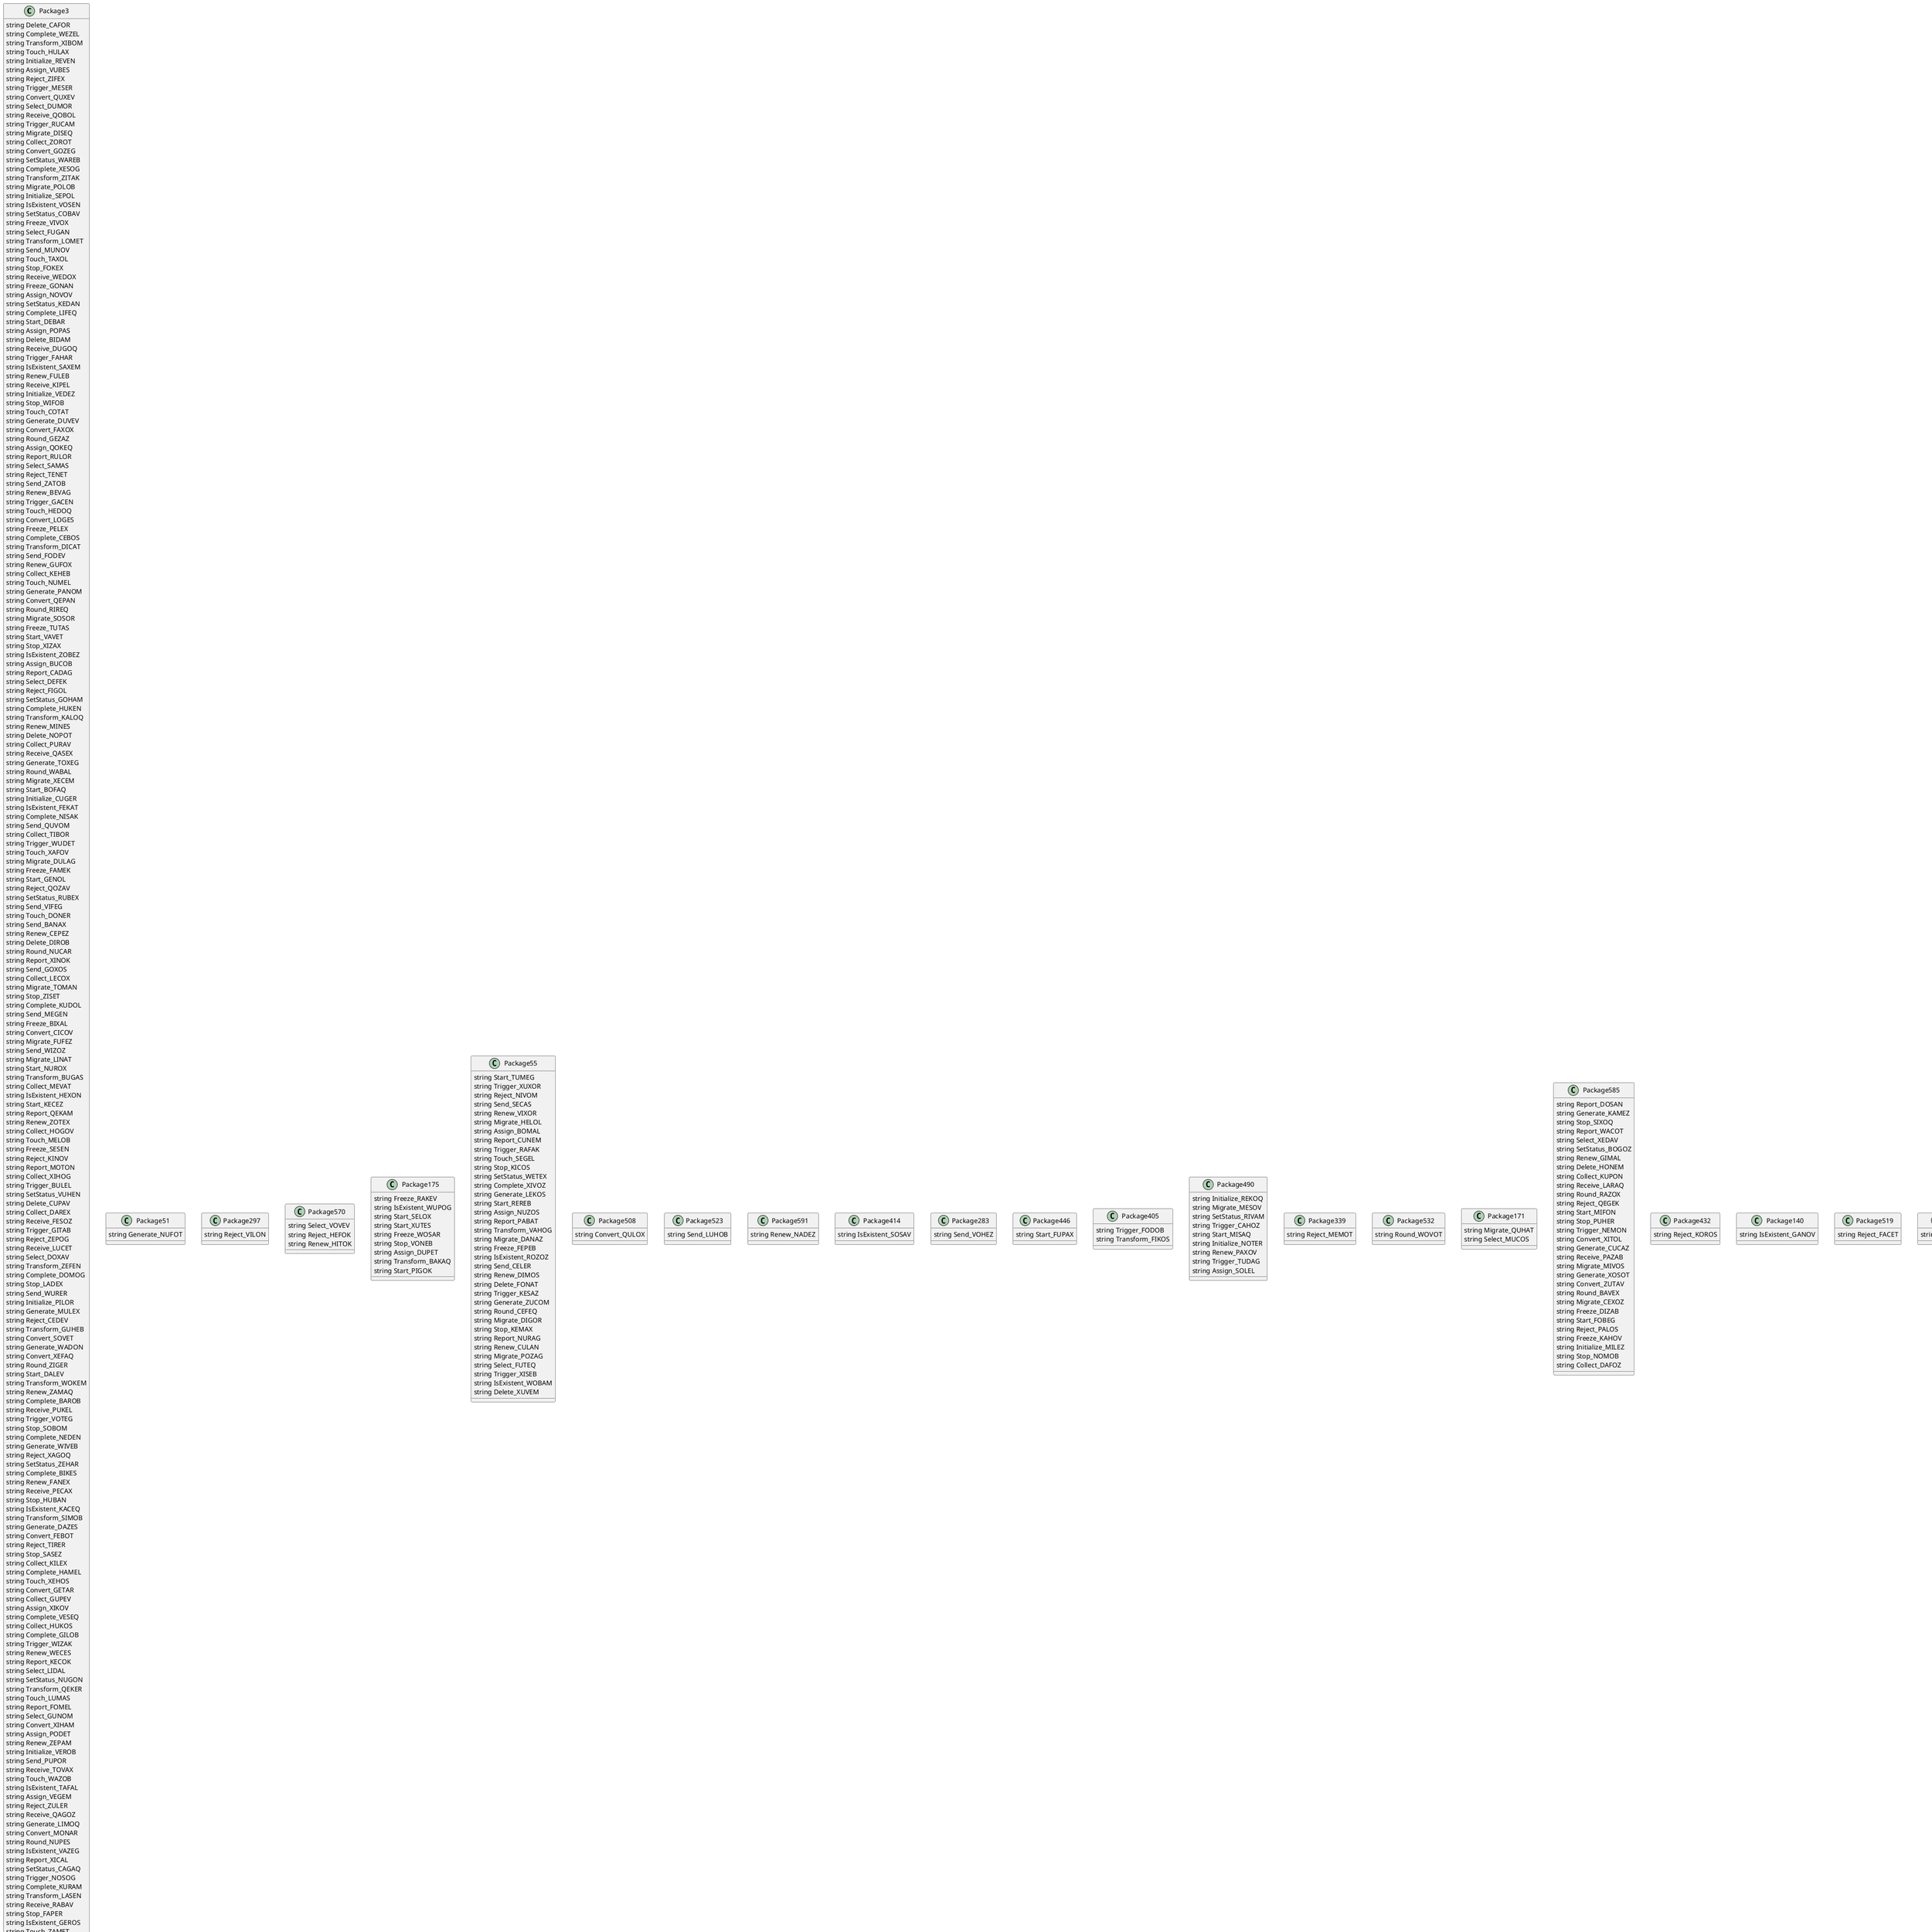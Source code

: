 @startuml
class Package3{
string Delete_CAFOR
string Complete_WEZEL
string Transform_XIBOM
string Touch_HULAX
string Initialize_REVEN
string Assign_VUBES
string Reject_ZIFEX
string Trigger_MESER
string Convert_QUXEV
string Select_DUMOR
string Receive_QOBOL
string Trigger_RUCAM
string Migrate_DISEQ
string Collect_ZOROT
string Convert_GOZEG
string SetStatus_WAREB
string Complete_XESOG
string Transform_ZITAK
string Migrate_POLOB
string Initialize_SEPOL
string IsExistent_VOSEN
string SetStatus_COBAV
string Freeze_VIVOX
string Select_FUGAN
string Transform_LOMET
string Send_MUNOV
string Touch_TAXOL
string Stop_FOKEX
string Receive_WEDOX
string Freeze_GONAN
string Assign_NOVOV
string SetStatus_KEDAN
string Complete_LIFEQ
string Start_DEBAR
string Assign_POPAS
string Delete_BIDAM
string Receive_DUGOQ
string Trigger_FAHAR
string IsExistent_SAXEM
string Renew_FULEB
string Receive_KIPEL
string Initialize_VEDEZ
string Stop_WIFOB
string Touch_COTAT
string Generate_DUVEV
string Convert_FAXOX
string Round_GEZAZ
string Assign_QOKEQ
string Report_RULOR
string Select_SAMAS
string Reject_TENET
string Send_ZATOB
string Renew_BEVAG
string Trigger_GACEN
string Touch_HEDOQ
string Convert_LOGES
string Freeze_PELEX
string Complete_CEBOS
string Transform_DICAT
string Send_FODEV
string Renew_GUFOX
string Collect_KEHEB
string Touch_NUMEL
string Generate_PANOM
string Convert_QEPAN
string Round_RIREQ
string Migrate_SOSOR
string Freeze_TUTAS
string Start_VAVET
string Stop_XIZAX
string IsExistent_ZOBEZ
string Assign_BUCOB
string Report_CADAG
string Select_DEFEK
string Reject_FIGOL
string SetStatus_GOHAM
string Complete_HUKEN
string Transform_KALOQ
string Renew_MINES
string Delete_NOPOT
string Collect_PURAV
string Receive_QASEX
string Generate_TOXEG
string Round_WABAL
string Migrate_XECEM
string Start_BOFAQ
string Initialize_CUGER
string IsExistent_FEKAT
string Complete_NISAK
string Send_QUVOM
string Collect_TIBOR
string Trigger_WUDET
string Touch_XAFOV
string Migrate_DULAG
string Freeze_FAMEK
string Start_GENOL
string Reject_QOZAV
string SetStatus_RUBEX
string Send_VIFEG
string Touch_DONER
string Send_BANAX
string Renew_CEPEZ
string Delete_DIROB
string Round_NUCAR
string Report_XINOK
string Send_GOXOS
string Collect_LECOX
string Migrate_TOMAN
string Stop_ZISET
string Complete_KUDOL
string Send_MEGEN
string Freeze_BIXAL
string Convert_CICOV
string Migrate_FUFEZ
string Send_WIZOZ
string Migrate_LINAT
string Start_NUROX
string Transform_BUGAS
string Collect_MEVAT
string IsExistent_HEXON
string Start_KECEZ
string Report_QEKAM
string Renew_ZOTEX
string Collect_HOGOV
string Touch_MELOB
string Freeze_SESEN
string Reject_KINOV
string Report_MOTON
string Collect_XIHOG
string Trigger_BULEL
string SetStatus_VUHEN
string Delete_CUPAV
string Collect_DAREX
string Receive_FESOZ
string Trigger_GITAB
string Reject_ZEPOG
string Receive_LUCET
string Select_DOXAV
string Transform_ZEFEN
string Complete_DOMOG
string Stop_LADEX
string Send_WURER
string Initialize_PILOR
string Generate_MULEX
string Reject_CEDEV
string Transform_GUHEB
string Convert_SOVET
string Generate_WADON
string Convert_XEFAQ
string Round_ZIGER
string Start_DALEV
string Transform_WOKEM
string Renew_ZAMAQ
string Complete_BAROB
string Receive_PUKEL
string Trigger_VOTEG
string Stop_SOBOM
string Complete_NEDEN
string Generate_WIVEB
string Reject_XAGOQ
string SetStatus_ZEHAR
string Complete_BIKES
string Renew_FANEX
string Receive_PECAX
string Stop_HUBAN
string IsExistent_KACEQ
string Transform_SIMOB
string Generate_DAZES
string Convert_FEBOT
string Reject_TIRER
string Stop_SASEZ
string Collect_KILEX
string Complete_HAMEL
string Touch_XEHOS
string Convert_GETAR
string Collect_GUPEV
string Assign_XIKOV
string Complete_VESEQ
string Collect_HUKOS
string Complete_GILOB
string Trigger_WIZAK
string Renew_WECES
string Report_KECOK
string Select_LIDAL
string SetStatus_NUGON
string Transform_QEKER
string Touch_LUMAS
string Report_FOMEL
string Select_GUNOM
string Convert_XIHAM
string Assign_PODET
string Renew_ZEPAM
string Initialize_VEROB
string Send_PUPOR
string Receive_TOVAX
string Touch_WAZOB
string IsExistent_TAFAL
string Assign_VEGEM
string Reject_ZULER
string Receive_QAGOZ
string Generate_LIMOQ
string Convert_MONAR
string Round_NUPES
string IsExistent_VAZEG
string Report_XICAL
string SetStatus_CAGAQ
string Trigger_NOSOG
string Complete_KURAM
string Transform_LASEN
string Receive_RABAV
string Stop_FAPER
string IsExistent_GEROS
string Touch_ZAMET
string Trigger_DITON
string Initialize_PAGEB
string Select_VANAN
string Complete_ZOSAS
string Start_SINOT
string Delete_LAHAT
string Collect_MEKEV
string Receive_NILOX
string Trigger_POMAZ
string IsExistent_COCET
string Complete_LULEK
string Transform_MAMOL
string Convert_XUBOZ
string Migrate_BEDEG
string Freeze_CIFOK
string Complete_QITAZ
string Transform_ROVEB
string Send_SUXOG
string Receive_XODAN
string Select_RIZOQ
string SetStatus_TUCES
string SetStatus_ZILAN
string Collect_NEDOS
string Receive_PIFAT
string Trigger_QOGEV
string Generate_SAKAZ
string Convert_TELEB
string Round_VIMOG
string Migrate_WONAK
string Freeze_XUPEL
string Start_ZAROM
string Initialize_BESAN
string Stop_CITEQ
string Trigger_VEPAR
string Touch_WIRES
string Assign_LIGON
string Migrate_HUGET
string Receive_FEGAB
string Trigger_GIHEG
string Convert_LAMEM
string Migrate_NIPAQ
string Freeze_PORER
string Start_QUSOS
string Transform_DUHAN
string Send_FAKEQ
string Renew_GELOR
string Touch_NESEZ
string Generate_PITOB
string Convert_QOVAG
string Round_RUXEK
string Migrate_SAZOL
string Stop_XUFAR
string IsExistent_ZAGES
string Assign_BEHOT
string Select_DOLEX
string Reject_FUMOZ
string Report_HASOR
}
class Package51{
string Generate_NUFOT
}
class Package297{
string Reject_VILON
}
class Package570{
string Select_VOVEV
string Reject_HEFOK
string Renew_HITOK
}
class Package175{
string Freeze_RAKEV
string IsExistent_WUPOG
string Start_SELOX
string Start_XUTES
string Freeze_WOSAR
string Stop_VONEB
string Assign_DUPET
string Transform_BAKAQ
string Start_PIGOK
}
class Package55{
string Start_TUMEG
string Trigger_XUXOR
string Reject_NIVOM
string Send_SECAS
string Renew_VIXOR
string Migrate_HELOL
string Assign_BOMAL
string Report_CUNEM
string Trigger_RAFAK
string Touch_SEGEL
string Stop_KICOS
string SetStatus_WETEX
string Complete_XIVOZ
string Generate_LEKOS
string Start_REREB
string Assign_NUZOS
string Report_PABAT
string Transform_VAHOG
string Migrate_DANAZ
string Freeze_FEPEB
string IsExistent_ROZOZ
string Send_CELER
string Renew_DIMOS
string Delete_FONAT
string Trigger_KESAZ
string Generate_ZUCOM
string Round_CEFEQ
string Migrate_DIGOR
string Stop_KEMAX
string Report_NURAG
string Renew_CULAN
string Migrate_POZAG
string Select_FUTEQ
string Trigger_XISEB
string IsExistent_WOBAM
string Delete_XUVEM
}
class Package508{
string Convert_QULOX
}
class Package523{
string Send_LUHOB
}
class Package591{
string Renew_NADEZ
}
class Package414{
string IsExistent_SOSAV
}
class Package283{
string Send_VOHEZ
}
class Package446{
string Start_FUPAX
}
class Package405{
string Trigger_FODOB
string Transform_FIKOS
}
class Package490{
string Initialize_REKOQ
string Migrate_MESOV
string SetStatus_RIVAM
string Trigger_CAHOZ
string Start_MISAQ
string Initialize_NOTER
string Renew_PAXOV
string Trigger_TUDAG
string Assign_SOLEL
}
class Package339{
string Reject_MEMOT
}
class Package532{
string Round_WOVOT
}
class Package171{
string Migrate_QUHAT
string Select_MUCOS
}
class Package585{
string Report_DOSAN
string Generate_KAMEZ
string Stop_SIXOQ
string Report_WACOT
string Select_XEDAV
string SetStatus_BOGOZ
string Renew_GIMAL
string Delete_HONEM
string Collect_KUPON
string Receive_LARAQ
string Round_RAZOX
string Reject_QEGEK
string Start_MIFON
string Stop_PUHER
string Trigger_NEMON
string Convert_XITOL
string Generate_CUCAZ
string Receive_PAZAB
string Migrate_MIVOS
string Generate_XOSOT
string Convert_ZUTAV
string Round_BAVEX
string Migrate_CEXOZ
string Freeze_DIZAB
string Start_FOBEG
string Reject_PALOS
string Freeze_KAHOV
string Initialize_MILEZ
string Stop_NOMOB
string Collect_DAFOZ
}
class Package432{
string Reject_KOROS
}
class Package140{
string IsExistent_GANOV
}
class Package519{
string Reject_FACET
}
class Package407{
string Generate_HAGEK
}
class Package631{
string Round_PIRAX
string Renew_SOZOS
string Convert_CAKAK
string Transform_WUZAG
string Convert_TUFEM
string SetStatus_LEXEL
string Transform_XEZES
}
class Package186{
string Delete_LUFAX
}
class Package102{
string SetStatus_CUDAS
}
class Package289{
string Round_HIVES
}
class Package546{
string Renew_ROSOX
}
class Package437{
string Renew_QOZEB
}
class Package54{
string Freeze_SOLAB
string Reject_LOXON
string Assign_RELAT
string Report_XAVAR
string Select_ZEXES
string Assign_SEFER
string Trigger_PEGAL
string Freeze_CAZOQ
string Initialize_FICES
string Trigger_ZIZEV
string Send_XABEK
string Stop_CANEV
string Migrate_GOKAB
string Start_KAMOK
}
class Package630{
string Generate_MANET
string Receive_HIKEQ
}
class Package646{
string Touch_QIVON
}
class Package456{
string Transform_SUFES
}
class Package413{
string Stop_RIROT
string Convert_LENOB
string Round_MIPAG
string Migrate_NOREK
string Freeze_PUSOL
string Transform_DAKEG
string Send_FELOK
string Generate_POVAT
string Delete_NEXAG
string Trigger_HODAS
string SetStatus_ZOBOK
string IsExistent_KEFEM
string Renew_VASEB
}
class Package447{
string Initialize_GAREZ
}
class Package548{
string Collect_TAVEB
string Assign_WUHAR
}
class Package307{
string Round_NAFAN
}
class Package582{
string Stop_ZANAK
string Start_TITOQ
string Complete_NULOV
string Transform_PAMAX
string Delete_SORAG
string Collect_TUSEK
string Receive_VATOL
string Freeze_ZUKOG
string Stop_DINOM
}
class Package495{
string Select_XEREX
}
class Package541{
string Reject_LOLAQ
}
class Package87{
string Transform_KUVAT
string Freeze_KIMAM
string Migrate_GITEL
}
class Package199{
string IsExistent_CIZEX
string Assign_DOBOZ
string Select_GADEG
}
class Package609{
string Stop_BEXAV
string Report_TITAT
string Receive_CUBOT
}
class Package139{
string Stop_FUMET
string Trigger_ZURAN
string Start_MOHOL
string Receive_SATES
}
class Package549{
string Receive_VEXOG
}
class Package281{
string Complete_SEFOV
string Freeze_TICEB
string Send_LUTEZ
string Assign_GASOK
string Report_HETAL
string Receive_VEKEB
string Touch_XOMAK
string Round_CERAN
string Assign_MOCEZ
string Complete_SOKAM
string Delete_XIPES
string IsExistent_QAKOS
string Renew_CUXOM
string Collect_FEBEQ
string Round_NIKEZ
string Start_RANEK
string Renew_HIGEG
string Touch_PINAQ
string Start_WOXAZ
string Initialize_XUZEB
string Stop_ZABOG
string Report_DOFOM
string Reject_GAHEQ
string SetStatus_HEKOR
string Convert_WIBEN
string Round_XOCOQ
string Freeze_BAFES
string Start_CEGOT
string Report_KENEG
string Select_LIPOK
string Reject_MORAL
string SetStatus_NUSEM
string Complete_PATON
string Transform_QEVAQ
string Collect_VACEV
string Trigger_XIFAZ
string Touch_ZOGEB
string Generate_BUHOG
string Initialize_KAROR
string Select_QAZEZ
string Renew_XEHEN
string Delete_ZIKOQ
string Collect_BOLAR
string Round_KUTAB
string Stop_QUCON
string Transform_BINEB
string Send_COPOG
string Touch_LUZOR
string Generate_MABAS
string Freeze_RUGEZ
string Start_SAHOB
string Select_BEROQ
string SetStatus_DOTES
string Transform_GAXAV
string Collect_MUDEG
string Generate_ROKON
string Convert_SULAQ
string Migrate_VENOS
string Freeze_WIPAT
string Initialize_ZUSOX
string IsExistent_CEVEB
string Trigger_TUPOB
string Migrate_BUXEN
string Report_LEHOZ
string Select_MIKAB
string Reject_NOLEG
string Transform_REPEM
string Send_SIRON
string Delete_VUTER
string Receive_XEXAT
string Convert_DADEB
string IsExistent_NINOR
string Complete_VOXOB
string Touch_GEKES
string Generate_HILOT
string Round_LUNEX
string Freeze_NERAB
string Stop_RUVAL
string Assign_TEZON
string Reject_XUDOS
string Collect_HENAK
string Start_TACAX
string Report_BAKOL
string Send_KESOT
string Generate_SODAL
string Round_VAGON
string Migrate_WEHAQ
string Freeze_XIKER
string Initialize_BUMAT
string Report_GOSEB
string Select_HUTOG
string Reject_KAVAK
string Transform_NOBAN
string Convert_ZINAG
string Migrate_CUROL
string Freeze_DASAM
string Initialize_GIVOQ
string Select_NIDEX
string Trigger_BISOS
string Report_NEVES
string Receive_BELON
string Initialize_NAZOG
string Delete_FILAX
string Touch_LEREK
string Generate_MISOL
string Generate_WOLAV
string Generate_CETOR
string Delete_GIFET
string Report_BICEX
string Complete_WAKOQ
string Start_QUFER
string Initialize_RAGOS
string Send_FAVAN
string Renew_GEXEQ
string Delete_HIZOR
string Trigger_MADOV
string Touch_NEFAX
string Round_RUKAG
string Start_VINAM
string SetStatus_GABOZ
string Generate_FEHEL
string Select_TIZAG
string Trigger_HINEX
string Stop_TECER
string Send_MOZAB
string Freeze_ROROK
string Initialize_TATEM
string SetStatus_BUKOV
string Transform_PIFOQ
string Assign_SIHEN
string Collect_ROPAT
string Freeze_CECOM
string Transform_WACAZ
string Reject_KEZAB
string Renew_VUPEK
string IsExistent_BUXOS
string Touch_XOBEL
string Freeze_FOHAS
string Report_SIBOX
string Receive_SOCOB
string Receive_DUTAR
string Select_HUHAK
string SetStatus_LELOM
string Collect_SITOV
string Round_BODOL
string Migrate_CUFAM
string Select_NIROZ
string Reject_POSAB
string Delete_WUCAQ
string Renew_KUGOS
string Report_QEXEN
string Trigger_LAXOB
string IsExistent_XAMAV
string Send_KOZON
string Send_TURAZ
string Delete_WETOG
string Receive_ZOXEL
string Trigger_BUZOM
string Touch_CABAN
string Generate_DECEQ
string Convert_FIDOR
string Round_GOFAS
string Select_SISAM
string Reject_TOTEN
string Complete_WAXAR
string Round_MENON
}
class Package105{
string Send_GIHAX
string Round_HESEV
string SetStatus_MACAM
string IsExistent_MOXER
string Generate_GOTET
string Receive_KOSEG
string Migrate_HODEX
string Start_LAGAB
string IsExistent_POLAL
string Assign_QUMEM
string Complete_WUTAT
string Send_ZEXOX
string Renew_BIZAZ
string SetStatus_BECEN
string Complete_CIDOQ
string Round_ROTEM
string Freeze_TAXAQ
string Stop_XOCAT
string Initialize_HOSAK
string Touch_DUREN
string Generate_LOCEL
string Trigger_NUHEX
string Round_KIPOQ
string Convert_BADAN
string Renew_SOMAT
string Delete_TUNEV
string Collect_VAPOX
string Generate_BUVAK
string Migrate_QALAR
string Initialize_TOPAV
string Stop_VUREX
string IsExistent_WASOZ
string Assign_XETAB
string Start_XAXEQ
}
class Package543{
string Complete_NANOS
}
class Package278{
string Select_POBOR
}
class Package485{
string Convert_LECAG
}
class Package275{
string IsExistent_LAVOM
}
class Package53{
string Migrate_RIKOZ
}
class Package191{
string Round_TEPEN
string Freeze_ZOGOL
string Convert_BOLEV
string Generate_XEBAG
string Collect_KEVOG
string Trigger_REHAB
string Migrate_XEPON
string Assign_GIZOX
string Generate_ZETEZ
string IsExistent_LUGAR
string Assign_MAHES
}
class Package624{
string Transform_BICOG
}
class Package201{
string SetStatus_KIGAL
}
class Package489{
string Start_QAHEN
string Report_FAFAX
string Collect_RUSAR
}
class Package340{
string SetStatus_NINAV
string Initialize_WEXOV
}
class Package529{
string Touch_SAROQ
string Round_HUNAL
string Collect_COSOQ
}
class Package125{
string Transform_LUPER
string Freeze_DAGEN
string Report_MEPEX
string Receive_ZEFOS
string Touch_COHEV
string Convert_FALAZ
string Round_GEMEB
string Renew_BEKEK
string Complete_HUXOQ
string Stop_DAVAT
string IsExistent_FEXEV
string SetStatus_RUNOZ
}
class Package534{
string Freeze_ZAZEX
}
class Package537{
string IsExistent_FUFOK
}
class Package559{
string Freeze_QUBEK
string SetStatus_XALOX
string Collect_GETOM
string Touch_QIHEM
string Select_GUBEL
string IsExistent_HUFAV
string Round_FEFOG
string Start_PISEG
string Round_QIXAS
string Renew_LITAV
string Touch_RICOK
string IsExistent_DEPOX
string Stop_MIPEM
string Transform_HIXEM
string Report_WUBEB
}
class Package323{
string Collect_QANEQ
}
class Package287{
string Receive_BINOL
string SetStatus_FONOQ
string Complete_GUPAR
string Transform_HARES
string Collect_XAPAQ
string Delete_CIXEK
string Receive_LIKOG
string Freeze_ZIDON
string Assign_GILEV
string Select_KUNAZ
string Reject_LAPEB
string SetStatus_MEROG
string Transform_POTEL
string Receive_VOCAS
string Select_PIXOT
string Collect_ZAKEM
string Stop_PEBAK
string Assign_RODOM
string Select_ZOPAL
string Transform_FIVER
string Trigger_NOFEB
string Touch_PUGOG
string Freeze_VUNEQ
string Select_FEZOB
string Touch_TIPEX
string Start_COZEM
string Report_KOGAT
string Select_LUHEV
string Transform_QONOG
string Send_RUPAK
string Renew_SAREL
string Delete_TESOM
string Collect_VITAN
string Convert_HALER
string Report_TUZEL
string Freeze_WUHOM
string Stop_BIMOR
string Stop_GAVEM
string Receive_XOPOM
string Delete_BUVOZ
string Collect_CAXAB
string Receive_DEZEG
string Assign_TOREB
string Renew_FEDAS
string Trigger_QOSAT
string Migrate_WOBOG
string Trigger_VECOQ
string Report_REDEK
string Touch_HOVEG
string Migrate_NICON
string Trigger_ROMER
string Trigger_WEVAM
string Migrate_KUMEQ
string Complete_XADAM
string Migrate_PIVAL
string Round_SUDEZ
string Freeze_VEGAG
string Initialize_XOKOL
string IsExistent_BAMEN
string Renew_SIKAX
string Reject_WOTOB
string Receive_HEGES
string Renew_TIDET
string Round_FAPAM
string Receive_KEBOQ
string Generate_ZAREG
string Initialize_HEBER
string IsExistent_LODAT
string IsExistent_QEMOQ
string Assign_RINAR
string Complete_PEXOL
string Migrate_FOPOK
string Receive_TULOS
string Convert_MUDOM
string Convert_RIMEG
string Delete_VIPAB
string Report_BOFET
string Round_SIZAN
string Start_WADAS
string Stop_ZIGOV
string SetStatus_SUHAV
string Complete_TAKEX
string Start_KEPOB
string SetStatus_VUVOQ
string Transform_KIROK
string Start_BALAK
string Complete_NUZAX
string Round_CAPOT
string Migrate_DERAV
}
class Package133{
string Convert_WODEL
}
class Package491{
string Stop_SILAR
}
class Package498{
string Complete_CUVEG
string Renew_MAVOB
string Delete_DAZAN
}
class Package603{
string Report_PULEZ
}
class Package521{
string Complete_HIFAX
}
class Package282{
string Transform_TIGAX
string IsExistent_CONAS
string Reject_HITEZ
string Transform_MAZEK
string Renew_PICAM
string Start_DOSOK
string Send_SUKEB
string Delete_VEMAK
string Collect_WINEL
string Stop_TUXAB
string Select_FEMAG
}
class Package502{
string Delete_HOCON
}
class Package129{
string Receive_RUXAZ
}
class Package487{
string Migrate_NOFOL
}
class Package299{
string Complete_XUNER
string Report_VIBAQ
string Select_WOCER
string SetStatus_ZAFAT
string Complete_BEGEV
string Touch_MEZAG
string Delete_HIMAS
}
class Package535{
string Start_BEBOZ
}
class Package430{
string Report_GENAQ
string Trigger_FIBOK
string Reject_DUFAB
string Touch_RUTEV
string Initialize_GUNEG
string Assign_LISEM
string Initialize_MIXAX
string IsExistent_PUBOB
string Send_ZIMES
string Convert_LAZAL
string Round_MEBEM
string Report_WUMAZ
string Select_XANEB
string Convert_QOHOB
string Reject_FUZEX
string Generate_LURAB
string Trigger_XEPEK
string Reject_KAKEL
string Start_FEHOQ
string Initialize_GIKAR
string IsExistent_KUMOT
string SetStatus_QUTEG
string Complete_RAVOK
string Transform_SEXAL
string Send_TIZEM
string Renew_VOBON
string Collect_XADER
string Trigger_BIGAT
string Generate_DUKOX
string Initialize_MASOM
string Select_XOKAQ
string Transform_DIPEV
string Send_FOROX
string Renew_GUSAZ
string Delete_HATEB
string Touch_NUBOM
string Generate_PACAN
string Round_RIFOR
string Migrate_SOGAS
string Freeze_TUHET
string Initialize_WELAX
string Stop_XIMEZ
string IsExistent_ZONOB
string Assign_BUPAG
string Report_CAREK
string SetStatus_GOVEN
string Transform_KAZAR
string Renew_MICOT
string Delete_NODAV
string Touch_SIKEG
string Round_WANEM
string Freeze_ZIRAQ
string Start_BOSER
string Initialize_CUTOS
string Select_KUCEB
string Reject_LADOG
string SetStatus_MEFAK
string Complete_NIGEL
string Transform_POHOM
string Send_QUKAN
string Renew_RALEQ
string Delete_SEMOR
string Receive_VOPET
string Trigger_WUROV
string Touch_XASAX
string Round_COXAG
string Migrate_DUZEK
string Start_GECAM
string Initialize_HIDEN
string Stop_KOFOQ
string Report_NEKOT
string Select_PILAV
string Reject_QOMEX
string Send_VISOK
string Renew_WOTAL
string Collect_ZAXON
string Receive_BEZAQ
string Trigger_CIBER
string Touch_DOCOS
string Generate_FUDAT
string Convert_GAFEV
string Generate_GUXER
string Convert_SERAK
string Round_TISEL
}
class Package326{
string Touch_TOSET
string Complete_CUHAB
string Complete_NABER
string Transform_PECOS
string Report_SIMEV
string Convert_MEHAX
string Trigger_CUFOG
string SetStatus_WUCOL
string Freeze_QOXEM
string IsExistent_RUNET
string Assign_SAPOV
string Delete_FUDOQ
string Delete_GEPOZ
string SetStatus_XOGEM
string Complete_ZUHON
string Renew_QARAS
string Migrate_HINOG
string Select_HEBOV
string Reject_KICAX
string SetStatus_LODEZ
string Complete_MUFOB
}
class Package486{
string Round_MIDEK
string Report_NAGOX
string Select_PEHAZ
string Reject_QIKEB
string Complete_SUMAK
string Transform_TANEL
string Delete_XOSEQ
string Round_LARET
string Select_CINAK
string Collect_NABOV
string Delete_HEKAV
string Freeze_VAREM
string IsExistent_LINEZ
string Complete_LISOR
string Transform_MOTAS
string Send_NUVET
string Round_VATAQ
string Migrate_WEVER
string Freeze_XIXOS
string Start_ZOZAT
string Initialize_BUBEV
string Stop_CACOX
string IsExistent_DEDAZ
string Assign_FIFEB
string Report_GOGOG
string Delete_RESET
string Trigger_VUXEZ
string Assign_LANAV
string Freeze_KOPAK
string SetStatus_BAMOS
string Convert_QEDEQ
string Select_DESOL
string Complete_XOZOV
string Complete_DEHER
string Convert_BUNES
}
class Package638{
string Select_BEFAR
}
class Package504{
string Receive_LAFER
}
class Package518{
string Select_DUBAS
}
class Package538{
string Assign_GAGAL
}
class Package342{
string Transform_QUROZ
}
class Package539{
string Report_HEHEM
}
class Package542{
string SetStatus_MUMER
}
class Package293{
string Stop_PIDAB
}
class Package436{
string Send_PIXAZ
}
class Package346{
string Collect_VOXAL
}
class Package598{
string Round_XOPAR
string Send_NALAQ
string Generate_WOZEX
}
class Package493{
string Assign_VUNOT
}
class Package477{
string SetStatus_VALEL
}
class Package279{
string Reject_QUCAS
string Freeze_KOCOG
string Freeze_CIREG
string Reject_NADAT
string SetStatus_PEFEV
string Complete_QIGOX
string Renew_TALOG
string Convert_VEREV
string Round_WISOX
string Migrate_XOTAZ
string Freeze_ZUVEB
string Start_BAXOG
string Stop_DIBEL
string IsExistent_FOCOM
string Send_QENEZ
string Renew_RIPOB
string Receive_GEMAV
string Send_GAPEL
string Generate_VAKER
string Start_NEKEQ
string SetStatus_XUVAG
string Trigger_KIHOT
string Reject_BUFON
}
class Package501{
string Renew_GIBEM
}
class Package159{
string Initialize_KETON
string Collect_PUFEX
string Collect_VIHEQ
string Assign_NACOQ
}
class Package406{
string Touch_GUFAG
}
class Package56{
string Initialize_VANOK
string Convert_PAGAV
string Initialize_BOXEZ
}
class Package343{
string Send_RASAB
string SetStatus_SICAG
string Transform_VUFOL
string Collect_WAVOS
string Freeze_HOHEL
string Initialize_LALAN
}
class Package648{
string Convert_SUZER
}
class Package153{
string Touch_ZUKEX
}
class Package403{
string Delete_BAZOV
}
class Package516{
string Assign_BIXEQ
}
class Package336{
string Assign_HOHOQ
}
class Package615{
string Start_NIMEM
}
class Package202{
string Complete_LOHEM
string Start_ZADEL
string Freeze_TOFEX
string Receive_FADAK
string Trigger_GEFEL
string Touch_HIGOM
string Generate_KOHAN
string Round_MALOR
string Reject_ZABAM
}
class Package496{
string Reject_ZISOZ
}
class Package476{
string Reject_TUKAK
string Round_TAMER
}
class Package633{
string Freeze_RUTOB
string Reject_WUKEV
string Collect_RUFOQ
string Touch_VIKOT
string Convert_TEXAZ
string Migrate_HUSAS
string Initialize_WOPEN
string Migrate_BOHOS
string Freeze_CUKAT
string Initialize_FEMOX
string Transform_HOMAG
string Select_TOCAZ
}
class Package274{
string Stop_KUTEL
string Round_HOLAN
string Generate_WEGOL
string Round_ZOKEN
string Stop_GORAV
string IsExistent_HUSEX
}
class Package527{
string Receive_QONAM
}
class Package276{
string Assign_MEXAN
}
class Package306{
string Touch_KIBAK
}
class Package284{
string Renew_WUKOB
}
class Package608{
string Collect_BOZES
}
class Package286{
string Collect_ZEMEK
}
class Package515{
string IsExistent_ZEVAN
}
class Package161{
string Reject_WAMES
}
class Package509{
string Round_RAMAZ
}
class Package645{
string Trigger_PETEM
}
class Package312{
string Transform_FOZEN
string Collect_NEPER
}
class Package579{
string Freeze_VIKAZ
}
class Package488{
string Freeze_PUGAM
}
class Package404{
string Receive_DICEZ
}
class Package421{
string Touch_RAXES
}
class Package526{
string Collect_PIMOL
}
class Package302{
string Renew_CISEV
}
class Package511{
string Freeze_TIPOG
}
class Package612{
string Round_KUHEG
}
class Package410{
string Freeze_NUMOQ
}
class Package604{
string Reject_RENAG
string Freeze_GOCEQ
string Start_HUDOR
string Send_LOSAL
}
class Package573{
string Receive_MAZON
}
class Package500{
string Send_FEZAL
string Trigger_TASOX
string Round_ZUZAK
}
class Package494{
string Report_WAPAV
string Receive_DEMOK
}
class Package574{
string Trigger_NEBAQ
string Freeze_XUCAK
string Initialize_BEFOM
string Stop_CIGAN
string IsExistent_DOHEQ
string Assign_FUKOR
string Report_GALAS
string SetStatus_LOPAX
string Complete_MUREZ
string Transform_NASOB
string Send_PETAG
string Renew_QIVEK
string Delete_ROXOL
string Collect_SUZAM
string Receive_TABEN
}
class Package512{
string Start_VORAK
}
class Package415{
string Assign_TUTEX
}
class Package154{
string Generate_BALOZ
}
class Package308{
string Initialize_SULET
string Migrate_PEGEQ
string Freeze_QIHOR
string Report_XOROB
string Complete_DIXAM
}
class Package309{
string Stop_TAMOV
}
class Package530{
string Generate_TESAR
}
class Package503{
string Collect_KUDAQ
}
class Package507{
string Generate_POKEV
}
class Package522{
string Transform_KOGEZ
}
class Package497{
string SetStatus_BOTAB
}
class Package277{
string Report_NIZEQ
string Complete_MIMAN
string Transform_NONEQ
string Convert_ZICEK
}
class Package513{
string Initialize_WUSEL
}
class Package181{
string SetStatus_DUXEQ
}
class Package314{
string Delete_KEDES
}
class Package545{
string Send_QIREV
}
class Package179{
string Select_BITOM
string IsExistent_TIKEV
string Assign_VOLOX
string Transform_KIDEG
string Send_LOFOK
string Start_GOTOZ
}
class Package525{
string Delete_NELEK
}
class Package517{
string Report_COZOR
}
class Package625{
string Send_CODAK
string Initialize_LIDOB
}
class Package104{
string Transform_FEGOV
}
class Package506{
string Touch_NIHAT
}
class Package311{
string Reject_BATEK
}
class Package298{
string SetStatus_WOMAQ
}
class Package560{
string Initialize_SEDAM
}
class Package461{
string Receive_ZUMAB
string Renew_WOGOK
string Send_DACOR
string Start_RITEX
string Renew_HUMEV
}
class Package540{
string Select_KIKON
}
class Package606{
string Send_WATEN
}
class Package649{
string Round_TABOS
}
class Package52{
string Round_QEHEX
}
class Package335{
string IsExistent_GIGEN
}
class Package605{
string Transform_VUSAM
}
class Package577{
string Convert_RUFAT
}
class Package505{
string Trigger_MEGOS
}
class Package134{
string Round_XUFOM
}
class Package514{
string Stop_XATOM
}
class Package401{
string Transform_WITOR
}
class Package618{
string Assign_SESOS
}
class Package295{
string Assign_RUGOK
string Collect_FUVAZ
string Assign_WIPEZ
string SetStatus_CEVOL
string Collect_LIFOT
}
class Package416{
string Report_VAVOZ
}
class Package533{
string Migrate_XUXAV
}
class Package167{
string Trigger_KUBEM
}
class Package611{
string Convert_HOGAB
}
class Package402{
string Renew_ZUXET
string Round_SASAT
string Transform_MOGOR
string Send_NUHAS
string Renew_PAKET
string Delete_QELOV
string Receive_SONEZ
string Touch_VARAG
string Generate_WESEK
string Report_QOCOZ
string Freeze_VOZOT
string Collect_CEBAX
}
class Package632{
string Migrate_QOSEZ
}
class Package455{
string Complete_RODAR
}
class Package168{
string Touch_LACON
string Generate_QOPER
string Touch_REMAN
string Convert_TOPOR
string Migrate_WASET
string Delete_HUREK
string Collect_TELAV
string Receive_VIMEX
string Select_VULAR
string Generate_RUMOL
string Delete_COBEB
string Select_XUZOL
string IsExistent_ZUDEV
string Generate_FASOQ
string Transform_GOSOL
string Convert_XAPET
string Start_DUVOB
string Initialize_BIHOK
string Stop_COKAL
string Migrate_TEHOX
string Generate_GIFOZ
string Initialize_PONON
string SetStatus_DOHOT
string Receive_NASAL
string Report_TUMOM
string Receive_HUCAG
string Generate_MIGAM
string Convert_NOHEN
string Freeze_REMES
string Trigger_ZUFEQ
string Collect_PEXAQ
string Transform_PABEZ
string Send_QECOB
}
class Package544{
string Transform_PEPAT
}
class Package626{
string Renew_DUFEL
string Round_LEGAQ
}
class Package337{
string Report_KUKAR
}
class Package310{
string Select_ZUSAG
}
class Package499{
string Transform_DAXOK
}
class Package331{
string Freeze_BOBAG
}
class Package576{
string Generate_QODOS
}
class Package647{
string Generate_ROXAQ
}
class Package528{
string Trigger_RUPEN
}
class Package531{
string Convert_VITES
}
class Package301{
string Send_BERAT
}
class Package280{
string SetStatus_RADET
}
class Package296{
string Select_TEKEM
}
class Package347{
string Receive_WUZEM
}
class Package189{
string Touch_QOLEK
}
class Package300{
string Transform_ZAPOS
}
class Package550{
string Reject_VUDEB
}
class Package132{
string Generate_VICAK
string SetStatus_MOKET
string Generate_ZOZOQ
string Round_CACES
string Migrate_DEDOT
string Freeze_FIFAV
string Start_GOGEX
string Initialize_HUHOZ
string Stop_KAKAB
string IsExistent_LELEG
string Assign_MIMOK
string Report_NONAL
string Select_PUPEM
string Reject_QARON
string SetStatus_RESAQ
string Complete_SITER
string Transform_TOVOS
string Send_VUXAT
string Renew_WAZEV
string Collect_ZICAZ
string Receive_BODEB
}
class Package459{
string Delete_WIKEX
}
class Package152{
string Trigger_XOHAV
}
class Package650{
string Migrate_VECAT
}
class Package520{
string SetStatus_GEDOV
}
class Package617{
string IsExistent_RARER
}
class Package492{
string IsExistent_TOMES
}
class Package613{
string Migrate_LAKOK
}
class Package1{
string Send_ZOCAN
}
class Package408{
string Convert_KEHOL
}
class Package536{
string Initialize_CICAB
}
class Package143{
string Select_LOSOB
}
class Package285{
string Delete_XALAG
}
class Package288{
string Trigger_COPAM
}
class Package409{
string Migrate_MOLEN
}
class Package163{
string Transform_BOREX
}
class Package400{
string Reject_SUPOM
}
class Package411{
string Start_PANAR
string Start_XOREV
string Migrate_ROZET
string Complete_MIZOM
string Delete_BIREN
}
class Package315{
string Receive_MOGAV
}
class Package439{
string Receive_TEDEL
}
class Package165{
string Renew_DATAB
}
class Package108{
string Collect_LAMAG
}
class Package106{
string Renew_HOKEZ
}
class Package313{
string Send_GUBOQ
}
class Package203{
string Transform_MUKON
string IsExistent_RADAQ
string Initialize_HIPAM
string Receive_RAMOT
string IsExistent_MUMAM
string Start_XAKAN
string Initialize_QAMEV
string Start_LEVOV
string Convert_MASEG
string Send_CIBAM
string Renew_RUHES
}
class Package120{
string Assign_COGEG
}
class Package428{
string IsExistent_DULEM
}
class Package84{
string IsExistent_ZILOK
}
class Package294{
string IsExistent_QOFEG
string Reject_LIHAS
string Migrate_TUPAL
}
class Package628{
string Collect_GEHAN
}
class Package524{
string Renew_MAKAG
}
class Package292{
string Initialize_NECOZ
}
class Package304{
string Receive_GAXEB
}
class Package90{
string Delete_NIBAZ
}
class Package164{
string Send_CUSOZ
}
class Package317{
string SetStatus_HUFEB
string Touch_PAKOZ
}
class Package412{
string Initialize_QEPES
}
class Package510{
string Migrate_SENEB
}
class Package178{
string Report_ZESEL
}
class Package422{
string Generate_SEZOT
}
class Package547{
string Delete_SUTAZ
}
class Package157{
string Freeze_GURAL
}
class Package303{
string Delete_DOTOX
}
class Package623{
string Complete_ZEBEB
}
class Package124{
string Complete_KONAQ
}
class Package2{
string Renew_BUDEQ
}
class Package166{
string Delete_FEVEG
}
class Package291{
string Start_MABEX
}
class Package162{
string Complete_ZIPAV
string Report_SUFAN
string Round_VURAS
string IsExistent_TUCAN
string Migrate_LEZEZ
string Collect_GIXOK
string Select_SEPAQ
string Transform_XAVEV
string Convert_LUKEQ
string Migrate_NEMAS
string Freeze_PINET
}
class Package290{
string Freeze_LUZAV
}
class Package305{
string Trigger_HEZOG
}
class Package4{
string Complete_SACOZ
string Migrate_KITOX
string Start_MUXEB
string Reject_VEHOR
string Trigger_HAVOL
string Migrate_PADES
string Freeze_QEFOT
string Start_RIGAV
string Initialize_SOHEX
string Reject_BUREM
string Generate_QAHAK
string IsExistent_BOTOV
string Initialize_DUBON
string Stop_FACAQ
string Delete_ZUCEG
string Convert_NOTAM
string Report_FAROV
string Select_GESAX
string SetStatus_KOVOB
string Complete_LUXAG
string Send_NEBOL
string Assign_KIZAQ
string Transform_WEROT
string Select_CODOZ
string Complete_COSEL
string Freeze_TEMOL
string Convert_DUNOL
string Round_BIBON
string Assign_LULAZ
string Initialize_RIZEL
string Start_VUGOZ
string Renew_NESAT
string Convert_DIKET
string Freeze_HANEZ
}
class Package5{
string Round_XATEG
}
class Package6{
string Stop_VUDAV
string Stop_KOREN
string Initialize_KIKEK
}
class Package7{
string Select_BOKEG
string Transform_SEKOK
string SetStatus_VIPOV
string Transform_TEDAB
string Convert_GARAT
string Freeze_LOVAZ
string IsExistent_QICEL
string Select_TAGEQ
string Transform_ZUMOV
string Collect_FOSAG
string Delete_POKAR
string Assign_HIFOS
string Select_QIRAR
string Select_VABOM
string SetStatus_DAMAL
string Assign_PAHOL
string Send_XISAV
string Stop_RENOX
string Transform_HIKAL
string Collect_PEKON
string SetStatus_SEMEM
string Convert_NAMOZ
string Stop_GINAZ
string Delete_VOFOV
string Select_RUDAB
string Reject_SAFEG
string IsExistent_SUHOR
string Assign_ZOSON
string Select_CAVER
string Complete_GASAN
string Stop_HOLES
string Trigger_HAKAM
string Initialize_SOVOZ
string Reject_CUZAL
string Reject_NAREV
}
class Package8{
string Complete_FENEM
string Touch_SIVAB
string Convert_VUZOK
string IsExistent_WAFEX
string Round_FOXET
string Freeze_HABAX
string Select_WATAK
string Round_TUXOV
}
class Package9{
string Send_HORAQ
}
class Package10{
string Receive_NIXEV
}
class Package11{
string Delete_QODEN
string Trigger_CIMAQ
string Convert_KAFON
string Migrate_MIHER
string Freeze_NOKOS
string Start_PULAT
string Reject_XEVEL
string Complete_BOZAN
string Receive_QILAQ
}
class Package12{
string Touch_GOCAL
}
class Package13{
string IsExistent_SIPAZ
string Receive_FUBAM
string Generate_KIFAR
string Migrate_NAKAV
string Start_QIMOZ
string Initialize_RONAB
string Stop_SUPEG
string IsExistent_TAROK
string Assign_VESAL
string Report_WITEM
string Select_XOVON
string SetStatus_BAZER
}
class Package14{
string Generate_TAPAT
}
class Package15{
string Reject_BEKAZ
string Report_HOMOX
string Transform_LAFAM
string Start_RUZON
string Select_ZAHOX
}
class Package16{
string SetStatus_DIFOX
string Freeze_MAHAN
string Migrate_QIPEG
}
class Package17{
string Collect_MONOM
}
class Package18{
string Trigger_PAREQ
string Touch_KOPOZ
string Collect_GAFAR
}
class Package19{
string Renew_PUTOZ
}
class Package20{
string Delete_QAVAB
}
class Package21{
string Collect_REXEG
}
class Package22{
string Receive_SIZOK
}
class Package23{
string Trigger_TOBAL
}
class Package24{
string Touch_VUCEM
}
class Package25{
string IsExistent_HOPEB
}
class Package26{
string Touch_BILAG
}
class Package27{
string Generate_COMEK
string Delete_TUBAT
string Round_DELEL
string Start_HUPEQ
string IsExistent_MITET
string Trigger_DANOT
string Convert_HOSOZ
string Migrate_LAVEG
string Start_NIZAL
string Delete_LOCAB
string Receive_NAFOK
string Stop_BATAZ
string Generate_HEVAZ
string SetStatus_ZUPEZ
string IsExistent_XIREM
string Report_BUTAQ
string IsExistent_DABAG
string Assign_FECEK
string Complete_MEKAR
string Renew_QUNAV
string Touch_WUVOK
string Generate_XAXAL
string Convert_ZEZEM
string Migrate_COCAQ
string Trigger_GUMOS
string Generate_KEPEV
string Convert_LIROX
string Migrate_NUTEB
string Complete_CALAX
string Generate_TIHOM
string Freeze_FUXON
string Start_GAZAQ
string SetStatus_ROLOG
string Send_VEPOM
string Receive_BAVAS
string Generate_FOBAX
string Initialize_NUKAM
string Report_SOPES
string Send_BUZEG
string Renew_CABOK
string Delete_DECAL
string Collect_FIDEM
string Receive_GOFON
string Trigger_HUGAQ
string Touch_KAHER
string Migrate_PUNOX
string Freeze_QAPAZ
string Initialize_SISOG
string Stop_TOTAK
string Complete_TUGEB
string Initialize_PUDEK
string Stop_QAFOL
string Touch_MAVAL
string Migrate_RUCER
string Freeze_SADOS
string Start_TEFAT
string Initialize_VIGEV
string Report_BEMOG
string Send_KIVOR
string Start_FIXEL
string Send_FUGES
string Assign_BAFOX
string Renew_MOREQ
string Collect_PATAS
string Initialize_XITAQ
string Initialize_PEVAV
string Delete_LEXOQ
string Collect_MIZAR
string Freeze_COTEZ
string Complete_QOKOT
string IsExistent_NAKEB
string Send_XOVAS
string Select_WEXAB
string Reject_XIZEG
string Complete_BUCAL
string Trigger_LEMEV
string SetStatus_WAFOG
string Trigger_ZIMOX
string Collect_HECEL
string Receive_KIDOM
string Round_QILET
string Migrate_ROMOV
string Freeze_SUNAX
string IsExistent_XOTEK
string Assign_ZUVOL
string Select_CEZEN
string Reject_DIBOQ
string SetStatus_FOCAR
string Complete_GUDES
string Renew_LIHEX
string Trigger_QENOK
string Touch_RIPAL
string Receive_VAHAM
}
class Package28{
string Migrate_GEREN
}
class Package29{
string Freeze_HISOQ
}
class Package30{
string Start_KOTAR
string SetStatus_POXAN
string Complete_QUZEQ
string Send_TEVEQ
string Migrate_PAROT
}
class Package31{
string Initialize_LUVES
}
class Package32{
string Stop_MAXOT
string Delete_TEGAN
}
class Package33{
string IsExistent_NEZAV
}
class Package34{
string Assign_PIBEX
}
class Package35{
string Complete_VIHAL
}
class Package36{
string Send_XULON
}
class Package37{
string Delete_BENER
}
class Package38{
string Collect_CIPOS
}
class Package39{
string Receive_DORAT
}
class Package40{
string Trigger_FUSEV
string Initialize_MUPOQ
string Transform_DOFAR
string Transform_KENOM
}
class Package41{
string Migrate_MUBAK
}
class Package42{
string Start_PEDOM
}
class Package43{
string Initialize_QIFAN
}
class Package44{
string Stop_ROGEQ
string Reject_NUNEZ
string Start_WESON
string Send_XANOL
string Trigger_FAVES
string Touch_GEXOT
string Generate_HIZAV
string Convert_KOBEX
string Round_LUCOZ
string Migrate_MADAB
string Stop_RUKEM
string IsExistent_SALON
string Assign_TEMAQ
string Report_VINER
string Select_WOPOS
string Reject_XURAT
string SetStatus_ZASEV
string Complete_BETOX
string Transform_CIVAZ
string Send_DOXEB
string Renew_FUZOG
string Trigger_LOFAN
string Touch_MUGEQ
string Start_TAPEZ
}
class Package45{
string Assign_TAKAS
}
class Package46{
string Report_VELET
}
class Package47{
string Reject_XONAX
}
class Package48{
string Transform_CESAG
string Transform_RABOR
}
class Package49{
string Trigger_LICAR
}
class Package50{
string Touch_MODES
}
class Package57{
string Reject_DEXOS
}
class Package58{
string SetStatus_FIZAT
}
class Package59{
string Complete_GOBEV
string Start_NOCAG
string IsExistent_REGAM
}
class Package60{
string Transform_HUCOX
}
class Package61{
string Send_KADAZ
}
class Package62{
string Renew_LEFEB
}
class Package63{
string Delete_MIGOG
}
class Package64{
string Collect_NOHAK
}
class Package65{
string IsExistent_KOKOX
}
class Package66{
string Report_MAMEB
}
class Package67{
string Complete_RUSOM
}
class Package68{
string Transform_SATAN
string Touch_GATOX
string Initialize_GEGAT
string Collect_XUBET
string Renew_GOPAG
string Stop_XEKEG
string Initialize_TUFOR
string Select_BUMEZ
string Round_DEZOM
string Initialize_KAFAS
}
class Package69{
string Trigger_BEDAX
string Round_MUHOT
string Initialize_XERAS
string Touch_BASEQ
string Stop_MOFAG
string IsExistent_NUGEK
string Touch_SUNOS
string Stop_QOMAS
string Select_HOFAM
string Reject_TAZOZ
string Delete_CEHON
string Receive_KALAT
string Initialize_VUZAN
string Complete_TOROL
string Select_RAGAX
string Generate_TOLOK
}
class Package70{
string Convert_FUHAG
}
class Package71{
string Stop_NARAR
string Reject_ZUXAQ
}
class Package72{
string IsExistent_PESES
}
class Package73{
string Assign_QITOT
}
class Package74{
string Select_SUXEX
}
class Package75{
string SetStatus_VEBAB
string Complete_XOLET
string Renew_HUZAT
string Initialize_FUTAL
string Touch_WIDAR
string Trigger_QALOM
string Reject_KUGEN
string Select_NENOG
string Send_ZUFAL
}
class Package76{
string Round_MOSAZ
}
class Package77{
string Start_QEXAK
string Round_LOZOG
string Stop_ZOVER
string Report_QIMAK
string Collect_TUGOL
}
class Package78{
string Assign_VADEQ
string Collect_GOMEZ
string Generate_CEHAS
}
class Package79{
string Reject_ZOHET
}
class Package80{
string Send_FINOB
string Round_PUVEN
string Transform_SOCEV
string Touch_CIFEZ
string Assign_MUFEV
string Migrate_KEFAG
string Freeze_LIGEK
string Initialize_RURAX
string Receive_LOMOZ
string Touch_NAPEG
string Migrate_SUVON
string Touch_ZECAQ
string Receive_CIHAG
string Delete_ZIXAR
string Convert_NEPOV
string Transform_REDON
string Delete_VUHOS
string Delete_GABAK
}
class Package81{
string Receive_LETAM
}
class Package82{
string Trigger_MIVEN
string Generate_KUXOK
string Stop_SEHAT
string IsExistent_ZASAR
string Renew_MUGAL
}
class Package83{
string Touch_NOXOQ
}
class Package85{
string Select_DAPON
string Assign_MATAR
string Touch_KEXAM
string Generate_LIZEN
string SetStatus_CASON
string Renew_NIHOQ
string Migrate_ZEVOK
string IsExistent_GEDER
string Touch_ZAZAS
string Reject_ROSES
string Touch_FOHON
string Generate_GUKAQ
string Freeze_MOPEV
string Initialize_PASAZ
string Stop_QETEB
string IsExistent_RIVOG
string Reject_WECAN
string Complete_ZOFOR
string Renew_DEKOV
string Convert_SEDOG
string Migrate_VOGEL
string Round_VIZEB
string SetStatus_BIRAK
string Migrate_LUGOM
string Select_BACAT
string Send_HAKOG
string Touch_QESOR
string Send_NOSEX
string Collect_SEROZ
string Touch_DIZOV
string Convert_HUVOV
string Start_HILAZ
string Initialize_KOMEB
string Stop_LUNOG
string IsExistent_MAPAK
string Assign_NEREL
string Report_PISOM
string Select_QOTAN
string Reject_RUVEQ
string SetStatus_SAXOR
string Complete_TEZAS
string Transform_VIBET
string Send_WOCOV
string Renew_XUDAX
string Delete_ZAFEZ
string Send_NIDOG
string Delete_RUBOG
string Start_GUKET
string Generate_LATAX
string Start_DENES
string Initialize_FIPOT
string Assign_KATOZ
string Reject_NOZOK
string Renew_TOGER
string Collect_WAKAT
string Receive_XELEV
string IsExistent_NICAS
string Complete_FECON
string Initialize_ZEZOR
string Assign_KIMER
}
class Package86{
string Complete_HOTOS
}
class Package88{
string Send_LAXEV
}
class Package89{
string Renew_MEZOX
}
class Package91{
string Collect_POCEB
}
class Package92{
string Round_CITAL
}
class Package93{
string Migrate_DOVEM
}
class Package94{
string Stop_PALEN
string Convert_GUCEZ
string Select_TUROT
}
class Package95{
string Reject_VASAV
}
class Package96{
string Transform_ZOXAB
string Convert_KIXEB
string Collect_HAZEN
string Delete_QINOS
}
class Package97{
string IsExistent_VUVEL
}
class Package98{
string Assign_WAXOM
}
class Package99{
string Report_XEZAN
}
class Package100{
string Select_ZIBEQ
}
class Package101{
string Reject_BOCOR
string Complete_RELEZ
}
class Package103{
string Complete_DAFET
}
class Package107{
string Delete_KULOB
string Stop_WEPAL
string Renew_RIDAG
}
class Package109{
string Receive_MENEK
string Select_MUPAT
}
class Package110{
string Trigger_NIPOL
}
class Package111{
string Touch_PORAM
string Collect_DEGAS
string Assign_WEMEG
string Complete_DETAQ
string Start_SIBES
string Convert_PONEK
string Generate_XOFES
string Start_WIHEK
string Collect_WUGAX
string Reject_LUBOL
string Touch_XUPAB
string Collect_ZUTOR
string Round_NOMEV
string Select_REVOS
string Renew_REBAL
string Report_DEBEV
string Touch_VOMOR
string Send_DEFON
string Delete_GOHER
string Touch_DEKAB
string Reject_SEHEZ
string SetStatus_TIKOB
string Complete_VOLAG
string Reject_FITAM
string Assign_WEBOK
string Initialize_XEFET
string Report_DALOB
string Reject_GINEK
string Generate_RAPOG
string Reject_HIHOB
string Round_ZACAB
string Report_LONOS
string Delete_VEBEL
string Round_FOLOV
}
class Package112{
string Generate_QUSEN
}
class Package113{
string Convert_RATOQ
}
class Package114{
string Round_SEVAR
}
class Package115{
string Migrate_TIXES
}
class Package116{
string Start_WUBAV
}
class Package117{
string Initialize_XACEX
string Migrate_CEKEX
string Freeze_MIBOB
string Start_VEZER
string SetStatus_GULAK
string Generate_ZIKAT
string Freeze_BASOT
string Convert_BIVOB
string Complete_SAPAB
string Transform_TEREG
}
class Package118{
string Stop_ZEDOZ
}
class Package119{
string IsExistent_BIFAB
}
class Package121{
string Report_DUHOK
}
class Package122{
string Select_FAKAL
}
class Package123{
string Reject_GELEM
string Trigger_POZOX
string Assign_QACAG
string Start_SUSAL
string Complete_FOGAZ
string Delete_LIMEL
string Receive_NUPAN
}
class Package126{
string Send_MAROS
}
class Package127{
string Delete_PITEV
}
class Package128{
string Collect_QOVOX
}
class Package130{
string Trigger_SAZEB
string Send_LEMAR
string Trigger_RETOZ
string Receive_XAHEZ
string Migrate_QEBOM
}
class Package131{
string Touch_TEBOG
}
class Package135{
string Migrate_ZAGAN
}
class Package136{
string Freeze_BEHEQ
}
class Package137{
string Start_CIKOR
}
class Package138{
string Initialize_DOLAS
}
class Package141{
string Assign_HEPAX
}
class Package142{
string Report_KIREZ
}
class Package144{
string Reject_MUTAG
}
class Package145{
string SetStatus_NAVEK
}
class Package146{
string Transform_QIZAM
}
class Package147{
string Send_ROBEN
}
class Package148{
string Renew_SUCOQ
}
class Package149{
string Delete_TADAR
}
class Package150{
string Collect_VEFES
}
class Package151{
string Receive_WIGOT
}
class Package155{
string Convert_CEMAB
}
class Package156{
string Round_DINEG
}
class Package158{
string Start_HASEM
}
class Package160{
string Touch_FISAS
string Freeze_NACEL
string Trigger_MARAX
string Freeze_TEBAM
string Start_VICEN
string Initialize_WODOQ
string Report_CIKAV
}
class Package169{
string Convert_NIFER
string Complete_KILAS
string Migrate_FIMOM
string Report_PUXAX
string Freeze_MEXOK
string Initialize_POBEM
string Report_TIGOS
string Select_VOHAT
string Delete_FASEL
string Renew_KIBOZ
string Stop_GODOT
string Assign_FIRAZ
string Receive_HOZAL
string Reject_MOFEM
string Send_RILOS
string Touch_TIDOZ
string Round_PUKOQ
string Trigger_FINAL
string Touch_GOPEM
}
class Package170{
string Round_POGOS
}
class Package174{
string Initialize_TIMAZ
string Trigger_PUCOT
string Complete_LABAZ
string Transform_RULAV
}
class Package177{
string Assign_XARAK
}
class Package180{
string Reject_COVAN
string Reject_SOMOQ
string Touch_KELEN
}
class Package182{
string Complete_FAZOR
string Generate_GECOG
string Convert_HIDAK
string Report_TERAX
string Stop_VEVON
}
class Package183{
string Transform_GEBAS
}
class Package184{
string Send_HICET
}
class Package185{
string Renew_KODOV
}
class Package187{
string Collect_MAGEZ
string Send_DITEK
string Renew_FOVOL
string Stop_CUZOB
string Round_WULEQ
string Start_BIPET
string Receive_NEHOB
}
class Package188{
string Trigger_PIKAG
}
class Package190{
string Convert_SANAM
}
class Package192{
string Migrate_VIROQ
}
class Package198{
string Report_FUCAB
}
class Package204{
string Start_DIDAN
}
class Package205{
string Initialize_FOFEQ
}
class Package206{
string Stop_GUGOR
}
class Package207{
string Assign_KEKET
}
class Package208{
string Report_LILOV
}
class Package209{
string Select_MOMAX
}
class Package210{
string SetStatus_PAPOB
}
class Package211{
string Complete_QERAG
}
class Package212{
string Transform_RISEK
}
class Package213{
string Send_SOTOL
}
class Package214{
string Renew_TUVAM
}
class Package215{
string Delete_VAXEN
}
class Package216{
string Collect_WEZOQ
}
class Package217{
string Receive_XIBAR
}
class Package218{
string Trigger_ZOCES
}
class Package219{
string Touch_BUDOT
}
class Package220{
string Generate_CAFAV
}
class Package221{
string Convert_DEGEX
}
class Package222{
string Round_FIHOZ
}
class Package223{
string Freeze_HULEG
}
class Package224{
string IsExistent_NORON
}
class Package225{
string Assign_PUSAQ
}
class Package226{
string Report_QATER
}
class Package227{
string Reject_SIXAT
}
class Package228{
string SetStatus_TOZEV
}
class Package229{
string Complete_VUBOX
}
class Package230{
string Renew_ZIFOG
}
class Package231{
string Delete_BOGAK
}
class Package232{
string Collect_CUHEL
}
class Package233{
string Receive_DAKOM
}
class Package234{
string Trigger_FELAN
}
class Package235{
string Touch_GIMEQ
}
class Package236{
string Touch_ROFOB
string Complete_TODEK
string Assign_KAGEX
string Generate_NATEQ
string Start_ZOLOS
string Generate_NIMAG
string Stop_NOZEZ
string Assign_KUROG
string Delete_GUXAM
string Receive_ZACOV
string Report_ROVAV
string Renew_BAGEM
string Reject_FERAQ
string Freeze_NITAX
string Transform_COLOT
string IsExistent_XUKAZ
string Renew_LOXAS
string Report_WOXEK
string Migrate_KOXOT
string Renew_HACAR
string Select_FICOX
string Select_RONEL
string Transform_TUZOQ
string Send_VABAR
string Collect_ZOFAV
string Convert_GOMOK
string Assign_REZEV
string Start_CETAV
string IsExistent_GUZAB
string Reject_HAPAN
string Delete_QEZAX
string SetStatus_PUBAL
string Complete_QACEM
string Touch_BONAZ
string Round_FESAK
string Initialize_LAZEQ
string Report_QUFOV
string Generate_NAHOR
string Send_METOQ
string Renew_NIVAR
string Delete_POXES
string Assign_HISAT
string Complete_PIBOG
string Generate_BENOV
string Round_DOREZ
string Migrate_FUSOB
string Initialize_LIRAG
string Reject_XEKOM
string Freeze_SEGOQ
string Touch_RUHOX
string Initialize_RATAT
string Receive_LUPOV
}
class Package237{
string Generate_SUGAG
}
class Package238{
string Round_VEKOL
string Report_PEDAR
}
class Package239{
string Start_ZUNOQ
}
class Package240{
string Initialize_BAPAR
}
class Package241{
string IsExistent_DISOT
}
class Package242{
string Assign_FOTAV
}
class Package243{
string Report_GUVEX
}
class Package244{
string SetStatus_LIBEG
}
class Package245{
string Transform_NUDAL
}
class Package246{
string Send_PAFEM
}
class Package247{
string Trigger_VAMAT
}
class Package248{
string Assign_LEDOR
string Trigger_GOKOV
string Convert_RUROS
string Migrate_TETEV
string IsExistent_BECAK
string Renew_NAPAX
string Delete_PEREZ
string Collect_QISOB
string Receive_ROTAG
string Trigger_SUVEK
string IsExistent_GULOZ
string Stop_LESAS
string Renew_DURAK
string Round_PIDOV
string Report_FOZAK
string Reject_HACOM
string Renew_TOSAQ
string Send_DOKAZ
string Trigger_LOROM
string Select_CELAM
string Reject_DIMEN
string Trigger_QEBEG
string Start_FOMAB
string Renew_COHAR
string Generate_SINEQ
string Freeze_XETOV
string Start_ZIVAX
string Transform_DEMEZ
string Round_RECOT
string Stop_DUSAX
string IsExistent_FATEZ
string Assign_GEVOB
string Report_HIXAG
string Select_KOZEK
string Send_QOGAR
string Trigger_WONOZ
string Convert_BESOK
string Renew_WIRAN
string Report_TOKOQ
string Convert_KUPAS
string Start_POVEZ
string Initialize_QUXOB
string Stop_RAZAG
string Assign_TICOL
string Report_VODAM
string Select_WUFEN
string Collect_HIRAB
string Trigger_LUTOK
string SetStatus_FUROM
string Migrate_WILAM
string Freeze_XOMEN
string Complete_MOCOK
string Renew_QEGON
string Delete_RIHAQ
string Touch_WENEV
string Generate_XIPOX
string Round_BUSEB
string Migrate_CATOG
string Select_NOGET
string Trigger_BOVOQ
string Touch_CUXAR
string Freeze_KUFOZ
string Initialize_MEHEG
string Stop_NIKOK
string Report_RANON
string Round_CUMOX
string Trigger_DOKEK
string Touch_FULOL
string Generate_GAMAM
string Report_ZOLAX
string Round_LIKAM
string Migrate_RETAK
string Renew_LAPOL
string Stop_DODEG
string Start_RACOL
string Transform_WUMEK
string Initialize_QOHAL
string Send_ZAHAG
string Delete_CILOL
string Round_MUVAV
string Initialize_ROCEG
string Complete_CENAT
string Receive_LIXAK
string Start_VAKOV
string Send_LEBES
string Collect_QUZOT
string Migrate_ZEKAL
string Freeze_BILEM
string Start_COMON
string Report_KOTEV
string Select_LUVOX
string SetStatus_NEZEB
string Initialize_KIXOL
string Receive_CESEM
string Round_KEBAT
string Freeze_MODOX
string Start_NUFAZ
string Stop_QEHOG
string IsExistent_RIKAK
string Transform_BUTET
string Send_CAVOV
string Renew_DEXAX
string Delete_FIZEZ
string Trigger_KADEK
string Touch_LEFOL
string Report_ZIVEG
string Freeze_WUVAN
string Trigger_TEVOT
string Generate_HURON
string Freeze_NOXAT
string Delete_MACER
string Touch_HOKOK
string Stop_SEVEV
string IsExistent_TIXOX
string Assign_VOZAZ
string Select_XACOG
string Reject_ZEDAK
string Collect_KONET
string Renew_MUTEM
}
class Package249{
string SetStatus_QAKAX
}
class Package250{
string Send_TONAG
}
class Package251{
string Collect_XESAM
}
class Package252{
string Receive_ZITEN
}
class Package253{
string Start_QOPOV
}
class Package254{
string Delete_NUSOR
}
class Package255{
string Receive_QEVET
string SetStatus_VAXAK
string Touch_FABEB
string Select_GOLOQ
string Renew_PEMER
string Send_DUMAV
string Renew_GAHOT
string Convert_QISAL
string Report_CEGAZ
string Report_SAHAL
string IsExistent_VENAX
string Migrate_LORAR
string Stop_SUDOK
string Initialize_DUNAQ
string Send_RUDEL
string Stop_LOZAM
string IsExistent_MUBEN
string Delete_QOROQ
string IsExistent_NUTOL
string Assign_PAVAM
string Convert_KASAQ
}
class Package256{
string Generate_TUBEZ
}
class Package257{
string Convert_VACOB
}
class Package258{
string Round_WEDAG
string Reject_FOKOG
}
class Package259{
string Migrate_XIFEK
string Select_DIHEB
}
class Package260{
string Initialize_CAKEN
string Reject_VOBEK
string IsExistent_SEBEK
string Round_GICAV
string SetStatus_VOSOS
string Collect_DUCOG
string IsExistent_TETOB
string Send_LIPAN
string Start_BUHAM
string Round_SONOK
string Freeze_MUSES
string Round_PAZEL
string Migrate_XOHEB
}
class Package261{
string Stop_DELOQ
}
class Package262{
string IsExistent_FIMAR
}
class Package263{
string Assign_GONES
}
class Package264{
string Report_HUPOT
}
class Package265{
string Select_KARAV
}
class Package266{
string Reject_LESEX
}
class Package267{
string SetStatus_MITOZ
}
class Package268{
string Transform_PUXEG
}
class Package269{
string Send_QAZOK
string Report_LASAK
}
class Package270{
string Delete_SICEM
}
class Package271{
string Collect_TODON
}
class Package272{
string Receive_VUFAQ
}
class Package273{
string Trigger_WAGER
}
class Package316{
string Reject_GODAZ
string Complete_FIREK
}
class Package318{
string Complete_KAGOG
}
class Package319{
string Transform_LEHAK
}
class Package320{
string Send_MIKEL
}
class Package321{
string Renew_NOLOM
}
class Package322{
string Delete_PUMAN
string Send_RIXER
string Reject_REBOB
string Send_WAGAM
string Receive_CUMES
string Complete_ZEMAZ
string Trigger_KOXEQ
string Stop_VILEK
string Assign_DIXOG
string SetStatus_PUMOK
string Select_RASOV
string Convert_KOMAV
string Delete_MOVEX
string Select_VISEZ
string IsExistent_HAHAS
string Reject_DOPEL
string Transform_HETEQ
string SetStatus_KEREQ
string Delete_KANOX
string Trigger_SECEX
string Renew_SAFOM
string Select_QIFES
string Transform_VELOZ
string Renew_FERET
string SetStatus_QEMAT
string Complete_RINEV
string Generate_KULAL
string Complete_HEPEG
string Receive_QIZER
string Delete_SOFEK
}
class Package324{
string Receive_REPOR
}
class Package325{
string Trigger_SIRAS
}
class Package327{
string Generate_VUTOV
}
class Package328{
string Convert_WAVAX
}
class Package329{
string Round_XEXEZ
string Touch_QADAV
string Complete_SOXEN
string Touch_PUTAK
string Generate_QAVEL
string Collect_GOBOB
string Stop_MOSEK
}
class Package330{
string Migrate_ZIZOB
}
class Package332{
string Start_CUCEK
}
class Package333{
string Initialize_DADOL
}
class Package334{
string Stop_FEFAM
string Select_HEMET
string Delete_XEBOX
string Freeze_LANOR
string Initialize_LENAL
}
class Package338{
string Select_LALES
}
class Package341{
string Complete_POPEX
}
class Package344{
string Renew_SETEG
}
class Package345{
string Delete_TIVOK
}
class Package348{
string Trigger_XABON
}
class Package349{
string Generate_BIDER
string Freeze_GEKOX
}
class Package350{
string Convert_COFOS
}
class Package351{
string Round_DUGAT
}
class Package352{
string Migrate_FAHEV
}
class Package353{
string Convert_NUXAK
}
class Package354{
string Freeze_RICAN
}
class Package355{
string Start_SODEQ
}
class Package356{
string Stop_VAGAS
}
class Package357{
string IsExistent_WEHET
}
class Package358{
string Reject_CANOB
}
class Package359{
string SetStatus_DEPAG
}
class Package360{
string Receive_NOBES
string Complete_TAVAV
string Transform_VEXEX
string Receive_CEFAL
string Trigger_DIGEM
string Freeze_REZAR
string Send_HUTAM
string Renew_KAVEN
string Assign_DASER
string SetStatus_TARAN
}
class Package361{
string Generate_REFEX
string Generate_VEZAM
string Migrate_SIDAV
}
class Package362{
string Round_TOHAB
string Round_BOPEK
}
class Package363{
string Migrate_VUKEG
string Round_QOBAQ
}
class Package364{
string Start_XEMAL
}
class Package365{
string Initialize_ZINEM
}
class Package366{
string Stop_BOPON
}
class Package367{
string IsExistent_CURAQ
}
class Package368{
string Report_FETOS
}
class Package369{
string Select_GIVAT
string Stop_CERES
}
class Package370{
string Reject_HOXEV
}
class Package371{
string SetStatus_KUZOX
}
class Package372{
string Renew_POFAK
}
class Package373{
string Delete_QUGEL
}
class Package374{
string Collect_RAHOM
}
class Package375{
string Receive_SEKAN
}
class Package376{
string Trigger_TILEQ
string Assign_BETES
string Generate_MEDAQ
}
class Package377{
string Generate_WUNAS
}
class Package378{
string Migrate_BISAX
}
class Package379{
string Initialize_FAXAG
}
class Package380{
string Stop_GEZEK
}
class Package381{
string IsExistent_HIBOL
}
class Package382{
string Assign_KOCAM
}
class Package383{
string Report_LUDEN
string Select_TONOX
string Receive_GICOR
string Generate_LAGOV
string Complete_DUCEX
string Collect_LUKAL
string Collect_RIMAX
string Start_KUKOM
string Collect_COFEN
string Transform_NAGAG
string Send_PEHEK
string Renew_QIKOL
string Delete_ROLAM
string Collect_SUMEN
string Receive_TANOQ
string Renew_BOCAV
string Delete_CUDEX
}
class Package384{
string Select_MAFOQ
}
class Package385{
string Reject_NEGAR
string Convert_HAZOS
string Reject_WEPEQ
string Select_GEGEZ
}
class Package386{
string SetStatus_PIHES
}
class Package387{
string Send_SAMEX
}
class Package388{
string Renew_TENOZ
}
class Package389{
string Receive_XUSOK
}
class Package390{
string Trigger_ZATAL
string Delete_MOKOZ
}
class Package391{
string Touch_BEVEM
}
class Package392{
string Generate_CIXON
}
class Package393{
string Convert_DOZAQ
string Complete_QANAL
string Transform_CIHOX
string Stop_LEGET
string Transform_CUNOR
string Renew_LUBAQ
string IsExistent_PUNAG
string SetStatus_BIFEL
string Complete_COGOM
}
class Package394{
string Round_FUBER
}
class Package395{
string Freeze_HEDAT
string Start_VODOG
string Initialize_WUFAK
string Stop_XAGEL
string IsExistent_ZEHOM
string Report_COLEQ
string Reject_FANAS
string SetStatus_GEPET
string Complete_HIROV
string Transform_KOSAX
string Collect_PIZEK
string Touch_SADEN
string Generate_TEFOQ
string Convert_VIGAR
string Round_WOHES
string Migrate_XUKOT
string Freeze_ZALAV
string Start_BEMEX
string Initialize_CINOZ
string Stop_DOPAB
string IsExistent_FUREG
string Select_KIVEM
string SetStatus_MUZAQ
string Send_QIDAT
string Renew_ROFEV
string Delete_SUGOX
string Collect_TAHAZ
string Trigger_WILOG
string Generate_ZUNEL
string Convert_BAPOM
string Freeze_FOTOR
string Start_GUVAS
string Initialize_HAXET
string Stop_KEZOV
string IsExistent_LIBAX
string Report_NUDOB
string Select_PAFAG
string Transform_TULEN
string Send_VAMOQ
string Renew_WENAR
string Receive_BUSAV
string Trigger_CATEX
string Touch_DEVOZ
string Generate_FIXAB
string Round_HUBOK
string Initialize_NOGAQ
string Reject_VUPAZ
string Touch_KUFET
string Transform_FADOZ
string Send_GEFAB
string Freeze_WEBEZ
string Start_XICOB
string Assign_DEHAM
string IsExistent_DOVOR
string Assign_FUXAS
string Report_GAZET
string Stop_HADAL
string Transform_SOPOX
string Collect_XIVAK
string Send_ZIBOT
}
class Package396{
string Start_KIFEV
}
class Package397{
string Initialize_LOGOX
string Transform_MECEB
}
class Package398{
string Stop_MUHAZ
}
class Package399{
string Assign_PELOG
}
class Package417{
string Transform_CADEM
}
class Package418{
string Renew_FIGAQ
}
class Package419{
string Delete_MERAM
string Collect_NISEN
}
class Package420{
string Receive_POTOQ
}
class Package423{
string Convert_TIBAV
}
class Package424{
string Round_VOCEX
}
class Package425{
string Migrate_WUDOZ
}
class Package426{
string Freeze_XAFAB
}
class Package427{
string Start_ZEGEG
}
class Package429{
string Assign_FAMON
}
class Package431{
string Select_HIPER
}
class Package433{
string SetStatus_LUSAT
}
class Package434{
string Complete_MATEV
string Select_METEL
}
class Package435{
string Transform_NEVOX
}
class Package438{
string Collect_SACAK
}
class Package440{
string Trigger_VIFOM
}
class Package441{
string Touch_WOGAN
}
class Package442{
string Generate_XUHEQ
}
class Package443{
string Convert_ZAKOR
}
class Package444{
string Migrate_CIMET
}
class Package445{
string Freeze_DONOV
}
class Package448{
string Stop_HESOB
}
class Package449{
string IsExistent_KITAG
}
class Package450{
string Assign_LOVEK
}
class Package451{
string Report_MUXOL
}
class Package452{
string Select_NAZAM
}
class Package453{
string Reject_PEBEN
}
class Package454{
string SetStatus_QICOQ
}
class Package457{
string Send_TAGOT
}
class Package458{
string Renew_VEHAV
}
class Package460{
string Collect_XOLOZ
}
class Package462{
string Trigger_BANEG
string Touch_MINOX
string Convert_PUREB
}
class Package463{
string Touch_CEPOK
}
class Package464{
string Generate_DIRAL
}
class Package465{
string Convert_FOSEM
}
class Package466{
string Round_GUTON
}
class Package467{
string Migrate_HAVAQ
}
class Package468{
string Freeze_KEXER
}
class Package469{
string Start_LIZOS
}
class Package470{
string Initialize_MOBAT
}
class Package471{
string Stop_NUCEV
}
class Package472{
string IsExistent_PADOX
}
class Package473{
string Assign_QEFAZ
}
class Package474{
string Report_RIGEB
}
class Package475{
string Select_SOHOG
}
class Package478{
string Complete_WEMOM
}
class Package479{
string Transform_XINAN
}
class Package480{
string Send_ZOPEQ
}
class Package481{
string Delete_CASAS
}
class Package482{
string Trigger_GOXAX
}
class Package483{
string Touch_HUZEZ
}
class Package484{
string Generate_KABOB
}
class Package551{
string Complete_XEGAK
string Complete_ZAXEK
string Transform_BEZOL
string Renew_DOCEN
string Round_PENAB
string Freeze_SIVEL
string Start_TOXOM
}
class Package552{
string Transform_ZIHEL
string SetStatus_FAGEG
string Assign_GUDAN
string Convert_GIKOM
}
class Package553{
string Send_BOKOM
}
class Package554{
string Delete_DAMEQ
string Migrate_ZUDAR
string Assign_HAMAB
string Convert_NECET
string Assign_XUNAM
string Complete_FUVOT
string Send_HEZEX
string Round_ZOVAM
string Initialize_QOTOK
string SetStatus_TEGOK
string Receive_SUREV
string Touch_VETAZ
string Start_LUREL
string Stop_NETAN
string IsExistent_PIVEQ
string Assign_QOXOR
string Report_RUZAS
string Select_SABET
string Reject_TECOV
string SetStatus_VIDAX
string Complete_WOFEZ
string Transform_XUGOB
string Collect_DOMAM
string Trigger_GAPOQ
string Touch_HERAR
string Generate_KISES
string Migrate_NAXEX
string Freeze_PEZOZ
string Start_QIBAB
string Report_WIHON
string Convert_VUMAL
}
class Package555{
string Receive_GIPAS
string Assign_NANEN
string Generate_PIGEZ
string Delete_WOZAS
string Delete_SAKOT
string SetStatus_HIMON
string Assign_VIVAG
string Trigger_MUNAB
string Collect_BEGOB
string Round_ZEROV
string Trigger_QUVAR
string Collect_TINAS
}
class Package556{
string Touch_KUSOV
}
class Package557{
string Convert_MEVEZ
}
class Package558{
string Round_NIXOB
}
class Package561{
string Stop_TIFEN
string Touch_NITOS
string Migrate_SEBAZ
string SetStatus_RIHOL
string Migrate_KACAL
string Trigger_LAKEZ
string Round_QUPOL
string Delete_MANAQ
string Generate_SAVOX
string Reject_PAXER
string Transform_FUNAK
string Round_KOFEL
string Touch_LOKAV
string IsExistent_WIXAQ
string Report_ZUBOS
string Touch_SOZAX
string SetStatus_FEKEZ
string Assign_GUREQ
string Reject_LIVET
string Freeze_FISEX
}
class Package562{
string IsExistent_VOGOQ
string Round_KEMOS
string Trigger_CEXET
string Initialize_ZAVOT
}
class Package563{
string Report_XAKES
}
class Package564{
string Select_ZELOT
}
class Package565{
string Reject_BIMAV
string Transform_DUTOM
string Migrate_BABEL
string Convert_PIZON
string Receive_BUGEX
string Generate_FILEG
string Migrate_KAPEM
}
class Package566{
string SetStatus_CONEX
}
class Package567{
string Complete_DUPOZ
string Generate_MOVOG
}
class Package568{
string Transform_FARAB
}
class Package569{
string Send_GESEG
string Freeze_LERON
string Collect_FENOR
string Convert_WINOQ
string Migrate_BULOQ
string Select_ZODEM
string Select_BOXOK
string Touch_QUNEB
}
class Package571{
string Delete_KOVAL
}
class Package572{
string Collect_LUXEM
}
class Package575{
string Touch_PICER
string Generate_GIREX
string Touch_BOBOX
string Assign_QAPEK
}
class Package578{
string Round_SAGEV
}
class Package580{
string Start_WOLEB
}
class Package581{
string Initialize_XUMOG
}
class Package583{
string IsExistent_BEPEL
}
class Package584{
string Assign_CIROM
}
class Package586{
string Reject_GAVOR
string Trigger_HORET
string Freeze_CAMAR
string Report_LEVAB
}
class Package587{
string SetStatus_HEXAS
string Reject_TUVOG
string Initialize_DIHAV
string Delete_HAGAZ
string Stop_WUXES
string Assign_ZEBAV
string Report_CIVOT
string Select_HAXOZ
string Initialize_DIVEX
string Select_KETAS
}
class Package588{
string Complete_KIZET
}
class Package589{
string Transform_LOBOV
}
class Package590{
string Send_MUCAX
string Trigger_MOLAK
string Renew_HEROM
string Delete_KISAN
string Trigger_NAXAS
string Touch_PEZET
string Convert_ROCAX
string Migrate_TAFOB
string Report_DIPAR
string Select_FORES
string Reject_GUSOT
string SetStatus_HATAV
string Complete_KEVEX
string Renew_NUBEG
string Collect_QEDAL
string Receive_RIFEM
string Trigger_SOGON
string Touch_TUHAQ
string Convert_WELOS
string Migrate_ZONEV
string Freeze_BUPOX
string Start_CARAZ
string Initialize_DESEB
string Stop_FITOG
string IsExistent_GOVAK
string Assign_HUXEL
string Report_KAZOM
string Reject_MICEQ
string SetStatus_NODOR
string Complete_PUFAS
string Transform_QAGET
string Send_REHOV
string Delete_TOLEZ
string Collect_VUMOB
string Receive_WANAG
string Touch_ZIROL
string Generate_BOSAM
string Convert_CUTEN
string Round_DAVOQ
string Migrate_FEXAR
string Freeze_GIZES
string Start_HOBOT
string Initialize_KUCAV
string IsExistent_MEFOZ
string Assign_NIGAB
string Report_POHEG
string Select_QUKOK
string Reject_RALAL
string Complete_TINON
string Transform_VOPAQ
string Renew_XASOS
string Delete_ZETAT
string Collect_BIVEV
string Receive_COXOX
string Trigger_DUZAZ
string Convert_LOTOT
string Trigger_MOZEL
string Reject_SOBAR
}
class Package592{
string Delete_PEFOB
}
class Package593{
string Collect_QIGAG
}
class Package594{
string Receive_ROHEK
}
class Package595{
string Trigger_SUKOL
}
class Package596{
string Touch_TALAM
}
class Package597{
string Generate_VEMEN
}
class Package599{
string Stop_FOXOZ
}
class Package600{
string Assign_HABEG
string Trigger_ZEKOB
}
class Package601{
string IsExistent_MIHOV
}
class Package602{
string Assign_NOKAX
string Migrate_GUZOV
string Touch_ZOTOG
string Select_QAMOB
string SetStatus_SIPEK
string Start_SAVAG
string Transform_GALEX
}
class Package607{
string Renew_XEVOQ
}
class Package610{
string Trigger_DACAV
}
class Package614{
string Freeze_MELAL
}
class Package616{
string Stop_QUPAQ
}
class Package621{
string Reject_WUXOX
}
class Package622{
string SetStatus_XAZAZ
}
class Package627{
string Delete_FAGOM
}
class Package629{
string Trigger_KOLOR
string Select_KEGOR
string Touch_XIXEN
string Report_SEXOB
string Round_XIMAT
}
class Package634{
string Initialize_TEXEK
}
class Package635{
string Stop_VIZOL
}
class Package636{
string Assign_XUCEN
string Initialize_NIRET
string SetStatus_XENOT
string Convert_CAXEL
string Assign_DILAK
}
class Package637{
string Report_ZADOQ
}
class Package639{
string Reject_CIGES
}
class Package640{
string Complete_FUKAV
string Round_XAHOK
}
class Package641{
string Send_HEMOZ
}
class Package642{
string Renew_KINAB
}
class Package643{
string Delete_LOPEG
}
class Package644{
string Collect_MUROK
}
class Package651{
string Freeze_WIDEV
}
class Package652{
string Start_XOFOX
}
class Package653{
string Initialize_ZUGAZ
}
class Package654{
string Stop_BAHEB
}
class Package655{
string IsExistent_CEKOG
string Generate_ZOMAR
}
class Package656{
string Touch_VAFEK
}
class Package657{
string Generate_CUPEB
}
class Package658{
string Convert_DAROG
}
class Package659{
string Freeze_HOVOM
}
class Package660{
string Start_KUXAN
}
class Package661{
string Stop_MEBOR
}
class Package662{
string Convert_PEKAS
}
class Package663{
string Stop_WISAG
}
class Package664{
string Report_BAXAM
}
class Package665{
string Transform_HAFOT
}
class Package666{
string Send_KEGAV
}
class Package667{
string Collect_NULAB
}
class Package668{
string Receive_PAMEG
}
class Package669{
string Convert_TUSON
}
class Package670{
string Round_HEGOX
}
class Package671{
string Migrate_KIHAZ
}
class Package672{
string Freeze_LOKEB
}
class Package673{
string Start_MULOG
}
class Package674{
string Initialize_NAMAK
}
class Package675{
string Stop_PENEL
}
class Package676{
string IsExistent_QIPOM
}
class Package677{
string Assign_RORAN
}
class Package678{
string Report_SUSEQ
}
class Package679{
string Select_TATOR
}
class Package680{
string Reject_VEVAS
}
class Package681{
string SetStatus_WIXET
}
class Package682{
string Transform_ZUBAX
}
class Package683{
string Send_BACEZ
}
class Package684{
string Renew_CEDOB
}
class Package685{
string Delete_DIFAG
}
class Package686{
string Collect_FOGEK
}
class Package687{
string IsExistent_BOHAX
}
class Package688{
string Assign_CUKEZ
}
class Package689{
string Freeze_GATAG
}
class Package690{
string Start_HEVEK
}
class Package691{
string Touch_FOVAQ
string Generate_NEXEM
string Convert_CIPAX
}
class Package692{
string Start_DOGAL
}
class Package693{
string Initialize_FUHEM
}
class Package694{
string Stop_GAKON
}
class Package695{
string IsExistent_HELAQ
string Transform_XELAR
string Renew_BONOT
string Collect_KOBAS
string Receive_GUHOL
string Freeze_VUCOR
}
class Package696{
string SetStatus_PESOX
}
class Package697{
string Renew_TAZAK
string Freeze_NEFEG
string Trigger_ROBOS
string Convert_VEFOX
}
class Package698{
string Collect_WICOM
}
class Package699{
string Touch_BAGOR
}
class Package700{
string Migrate_GUMAX
}
class Package701{
string Complete_VADOT
}
class Package702{
string Transform_WEFAV
}
class Package703{
string Send_XIGEX
}
class Package704{
string Renew_ZOHOZ
}
class Package705{
string Delete_BUKAB
}
class Package706{
string Collect_CALEG
}
class Package707{
string SetStatus_GANAB
}
class O-Package{
string Read_CECEG
string Resolve_DIDOK
string Calculate_FOFAL
string Check_GUGEM
string Update_HAHON
string Rectify_KEKAQ
string IsCorrect_LILER
string Set_MOMOS
string Search_NUNAT
string Maintain_PAPEV
string Assign_QEROX
string Report_RISAZ
string Select_SOTEB
string Start_QATAM
string Assign_BIKAN
string Send_BOVEL
string Freeze_QUMAG
string Stop_TIRAM
string Assign_WUTOQ
string Reject_BIZOT
string Delete_KOHOK
string Receive_MALEM
string Assign_CIDEL
string Report_QURET
string Reject_SETAX
string SetStatus_TIVEZ
string Renew_ZECOL
string Migrate_MAPOZ
string Delete_GAMOG
string Touch_MUSAN
string Convert_PEVOR
string Freeze_SUBOV
string IsExistent_XOGAG
string Assign_ZUHEK
string Generate_FUPOS
string IsExistent_VALAB
string Touch_DAGAK
string SetStatus_CILEB
string Assign_XOZER
string Select_WIMOV
string IsExistent_XECOR
string Complete_PAHAQ
string Generate_VOFAB
string Convert_WUGEG
string Initialize_CEMEL
string Receive_FIHET
string IsExistent_TOZAR
string Freeze_LEDEM
string Touch_FEPAV
string Receive_HIVAN
string Migrate_QOFAX
string Initialize_TEKAG
string IsExistent_WOMOL
string Report_ZAPEN
string Reject_CISAR
string Migrate_GIGAK
string Stop_MEMEQ
string Collect_NUXOZ
string Send_PUCEQ
string Renew_QADOR
string Delete_REFAS
string Collect_SIGET
string Receive_TOHOV
string Trigger_VUKAX
string Touch_WALEZ
string Generate_XEMOB
string Start_FETEN
string Stop_HOXAR
string IsExistent_KUZES
string Assign_LABOT
string Report_MECAV
string Reject_POFOZ
string SetStatus_QUGAB
string Complete_RAHEG
string Send_TILAL
string Renew_VOMEM
string Delete_WUNON
string Receive_ZERER
string Migrate_HIBEB
string Start_LUDAK
string Initialize_MAFEL
string Stop_NEGOM
string IsExistent_PIHAN
string Complete_WORAX
string Transform_XUSEZ
string Collect_DOZOL
string Stop_DAHOS
string Renew_RAXAN
string Delete_SEZEQ
string Generate_ZEGAX
string Convert_BIHEZ
string Round_COKOB
string IsExistent_LUSOQ
string Delete_XUHAL
string SetStatus_WIKAS
string Receive_GUTEK
string Convert_MOBOQ
string Stop_TUKOZ
string Delete_KABEV
string Receive_MIDAZ
string Convert_REKEL
string Round_SILOM
string Start_WAPOR
string Assign_CUVAX
string Report_DAXEZ
string Reject_GIBAG
string SetStatus_HOCEK
string Collect_QULES
string Trigger_SENAV
string Generate_VOROZ
string Convert_WUSAB
string Reject_MAKOX
string SetStatus_NELAZ
string Complete_PIMEB
string Receive_WOVEQ
string Generate_BEBET
string Round_DODAX
string Freeze_GAGOB
string Start_HEHAG
string Stop_LOLOL
string Report_PEPOQ
string SetStatus_SUTOT
string Renew_XOBAB
string Collect_BADOK
string Assign_SOXAK
string SetStatus_XIDEQ
string Send_CAHET
string Receive_HUNOB
string Trigger_KAPAG
string Migrate_QAXOQ
string Initialize_TOCOT
string Assign_XEGOZ
string Report_ZIHAB
string Reject_CULOK
string Transform_GIPON
string Renew_KUSER
string Delete_LATOS
string Touch_QUBAZ
string Generate_RACEB
string Round_TIFAK
string Initialize_ZELEQ
string Receive_SAGAR
string Trigger_TEHES
string Convert_XUMEX
string Round_ZANOZ
string Migrate_BEPAB
string Report_LOBER
string Transform_ROHAZ
string Convert_DIVAS
string Select_RILEN
string SetStatus_TUNAR
string Complete_VAPES
string Generate_HUDEM
string Report_VUSOG
string SetStatus_ZIXOM
string Transform_CUBEQ
string Receive_KUHAX
string Migrate_RARAM
string Initialize_VOVAR
string IsExistent_XAZOT
string Complete_GEHOK
string Send_KOLEM
string Renew_LUMON
string Receive_PIROS
string Convert_ZUGOT
string Round_BAHAV
string Freeze_DILOZ
string Stop_HAPOK
string IsExistent_KERAL
string Select_NUVAQ
string SetStatus_QEZOS
string Complete_RIBAT
string Send_TUDOX
string Renew_VAFAZ
string Delete_WEGEB
string Receive_ZOKAK
string Touch_CAMOM
string Generate_DENAN
string Convert_FIPEQ
string Round_GOROR
string Freeze_KATET
string Select_SIFOL
string Reject_TOGAM
string Freeze_PODAQ
string Migrate_SALEK
string Stop_XUROQ
string Complete_HECAB
string Delete_NAHEM
string Initialize_CEZAK
string Report_HAFEQ
string Convert_BUBAR
string Start_MEPAS
string Stop_POSOV
string IsExistent_QUTAX
string Assign_RAVEZ
string Send_BIGOQ
string Delete_DUKES
string Collect_FALOT
string Round_NETOK
string Initialize_SABAQ
string IsExistent_VIDOS
string Assign_WOFAT
string Report_XUGEV
string Collect_LOTEQ
string Receive_MUVOR
string Generate_QIBOV
string Stop_ZULAM
string Assign_CENOQ
string Transform_LIXOZ
string Delete_PACOK
string Select_LEBAN
string Renew_KELAK
string Generate_RITAS
string Migrate_VAZAX
string Initialize_ZODAG
string Stop_BUFEK
string IsExistent_CAGOL
string Report_FIKEN
string Reject_HUMAR
string SetStatus_KANES
string Complete_LEPOT
string Transform_MIRAV
string Report_GIDOL
string SetStatus_LAHOQ
string Transform_NILES
string Send_POMOT
string Delete_RAPEX
string Receive_TISAB
string Freeze_DUDER
string Start_FAFOS
string Stop_HIHEV
string Reject_PIPAK
string SetStatus_QOREL
string Generate_DOGOB
string Round_GAKEK
string Start_LONEN
string Complete_WICEG
string Transform_XODOK
string Collect_DIKAQ
string Receive_FOLER
string Touch_HANAT
string Freeze_PAVOG
string Report_WEFOR
string Select_XIGAS
string Collect_KASOL
string Generate_PUZAR
string Convert_QABES
string Initialize_WAHAB
string SetStatus_GISER
string Receive_QUDOG
string Convert_VOKAN
string Migrate_XAMOR
string Freeze_ZENAS
string Initialize_COROV
string Round_HADOB
string Convert_MILAT
string Stop_LIVAQ
string Select_QECEV
string Reject_RIDOX
string SetStatus_SOFAZ
string Send_WEKAK
string Renew_XILEL
string Delete_ZOMOM
string Collect_BUNAN
string Receive_CAPEQ
string Trigger_DEROR
string Round_KAXAX
string Convert_XOXOG
string Send_XEDEB
string Generate_HONOR
string Stop_WOHOX
string Assign_ZALEB
string Delete_MUZET
string Trigger_QIDEZ
string Convert_TAHEK
string Collect_SOKER
string Convert_ZORAZ
string Freeze_DEVAK
string Initialize_GOZOM
string Report_MIFAS
string Reject_PUHOV
string Delete_WAROL
string Generate_PEROK
string Initialize_WIBOS
string Trigger_RIXOV
string Complete_NOVAB
string Start_GIROG
string Start_ROKAS
string Generate_QELAB
string Assign_CAZAT
string Convert_HENEN
string Start_NATOT
string Stop_QIXEX
string Assign_SUBAB
string Report_TACEG
string Select_VEDOK
string Reject_WIFAL
string Receive_HAROX
string Touch_LITEB
string Convert_SIGOZ
string Freeze_WALOK
string Collect_WOREG
string Migrate_GACOS
string Generate_NOPAZ
string Round_QASOG
string Stop_WABEQ
string Assign_ZIDAS
string Select_CUGOV
string Reject_DAHAX
string Send_KUNEK
string Round_BELAS
string Renew_BUROR
string Collect_DETET
string Receive_FIVOV
string Initialize_HALOV
string Assign_MOPOB
string Select_PASEK
string Reject_QETOL
string Delete_XIDOT
string Stop_PUVOS
string IsExistent_QAXAT
string Migrate_ZURES
string Receive_WERAZ
string Migrate_FIBAN
string Touch_FEDEX
string Collect_RIBEZ
string Select_MIXEG
string Send_SIFAQ
string Generate_SOREM
string Receive_FUNEN
string Report_HOBAZ
string Freeze_FABOL
string Freeze_QESAV
string Send_GOLAT
string Collect_LEPAZ
string Receive_MIREB
string Convert_REXOM
string Migrate_TOBEQ
string SetStatus_HOPOL
string Reject_MAXAZ
string Transform_QOCAK
string Receive_WOKOR
string Trigger_XULAS
string Reject_ROGOT
string Send_WIMAB
string Renew_XONEG
string Delete_ZUPOK
string Collect_BARAL
string Migrate_LICEV
string SetStatus_XIROR
string SetStatus_DABEM
string Transform_GIDAQ
string Send_HOFER
string Migrate_VOTOM
string Stop_BIBAS
string Assign_DUDOV
string SetStatus_KOKAG
string Send_NENAM
string Renew_PIPEN
string Touch_VIXAV
string Round_LETER
string Start_PUZEV
string Initialize_QABOX
string Stop_RECAZ
string IsExistent_SIDEB
string Assign_TOFOG
string Report_VUGAK
string Select_WAHEL
string Complete_BOMEQ
string Send_DAPAS
string Delete_GISOV
string Collect_HOTAX
string Receive_KUVEZ
string Generate_NIBEK
string Convert_POCOL
string Round_QUDAM
string Migrate_RAFEN
string Start_TIHAR
string Initialize_VOKES
string Stop_WULOT
string Assign_ZENEX
string Report_BIPOZ
string Select_CORAB
string Reject_DUSEG
string SetStatus_FATOK
string Complete_GEVAL
string Initialize_GUCOK
string Report_MOHAQ
string Select_NUKER
string Start_LEKAX
string Report_REROL
string Delete_NAVON
string Touch_SUCAT
string Generate_TADEV
string Round_WIGAZ
string IsExistent_FOPAN
string SetStatus_MOXOV
string Trigger_WEKEN
string Touch_XILOQ
}
@enduml